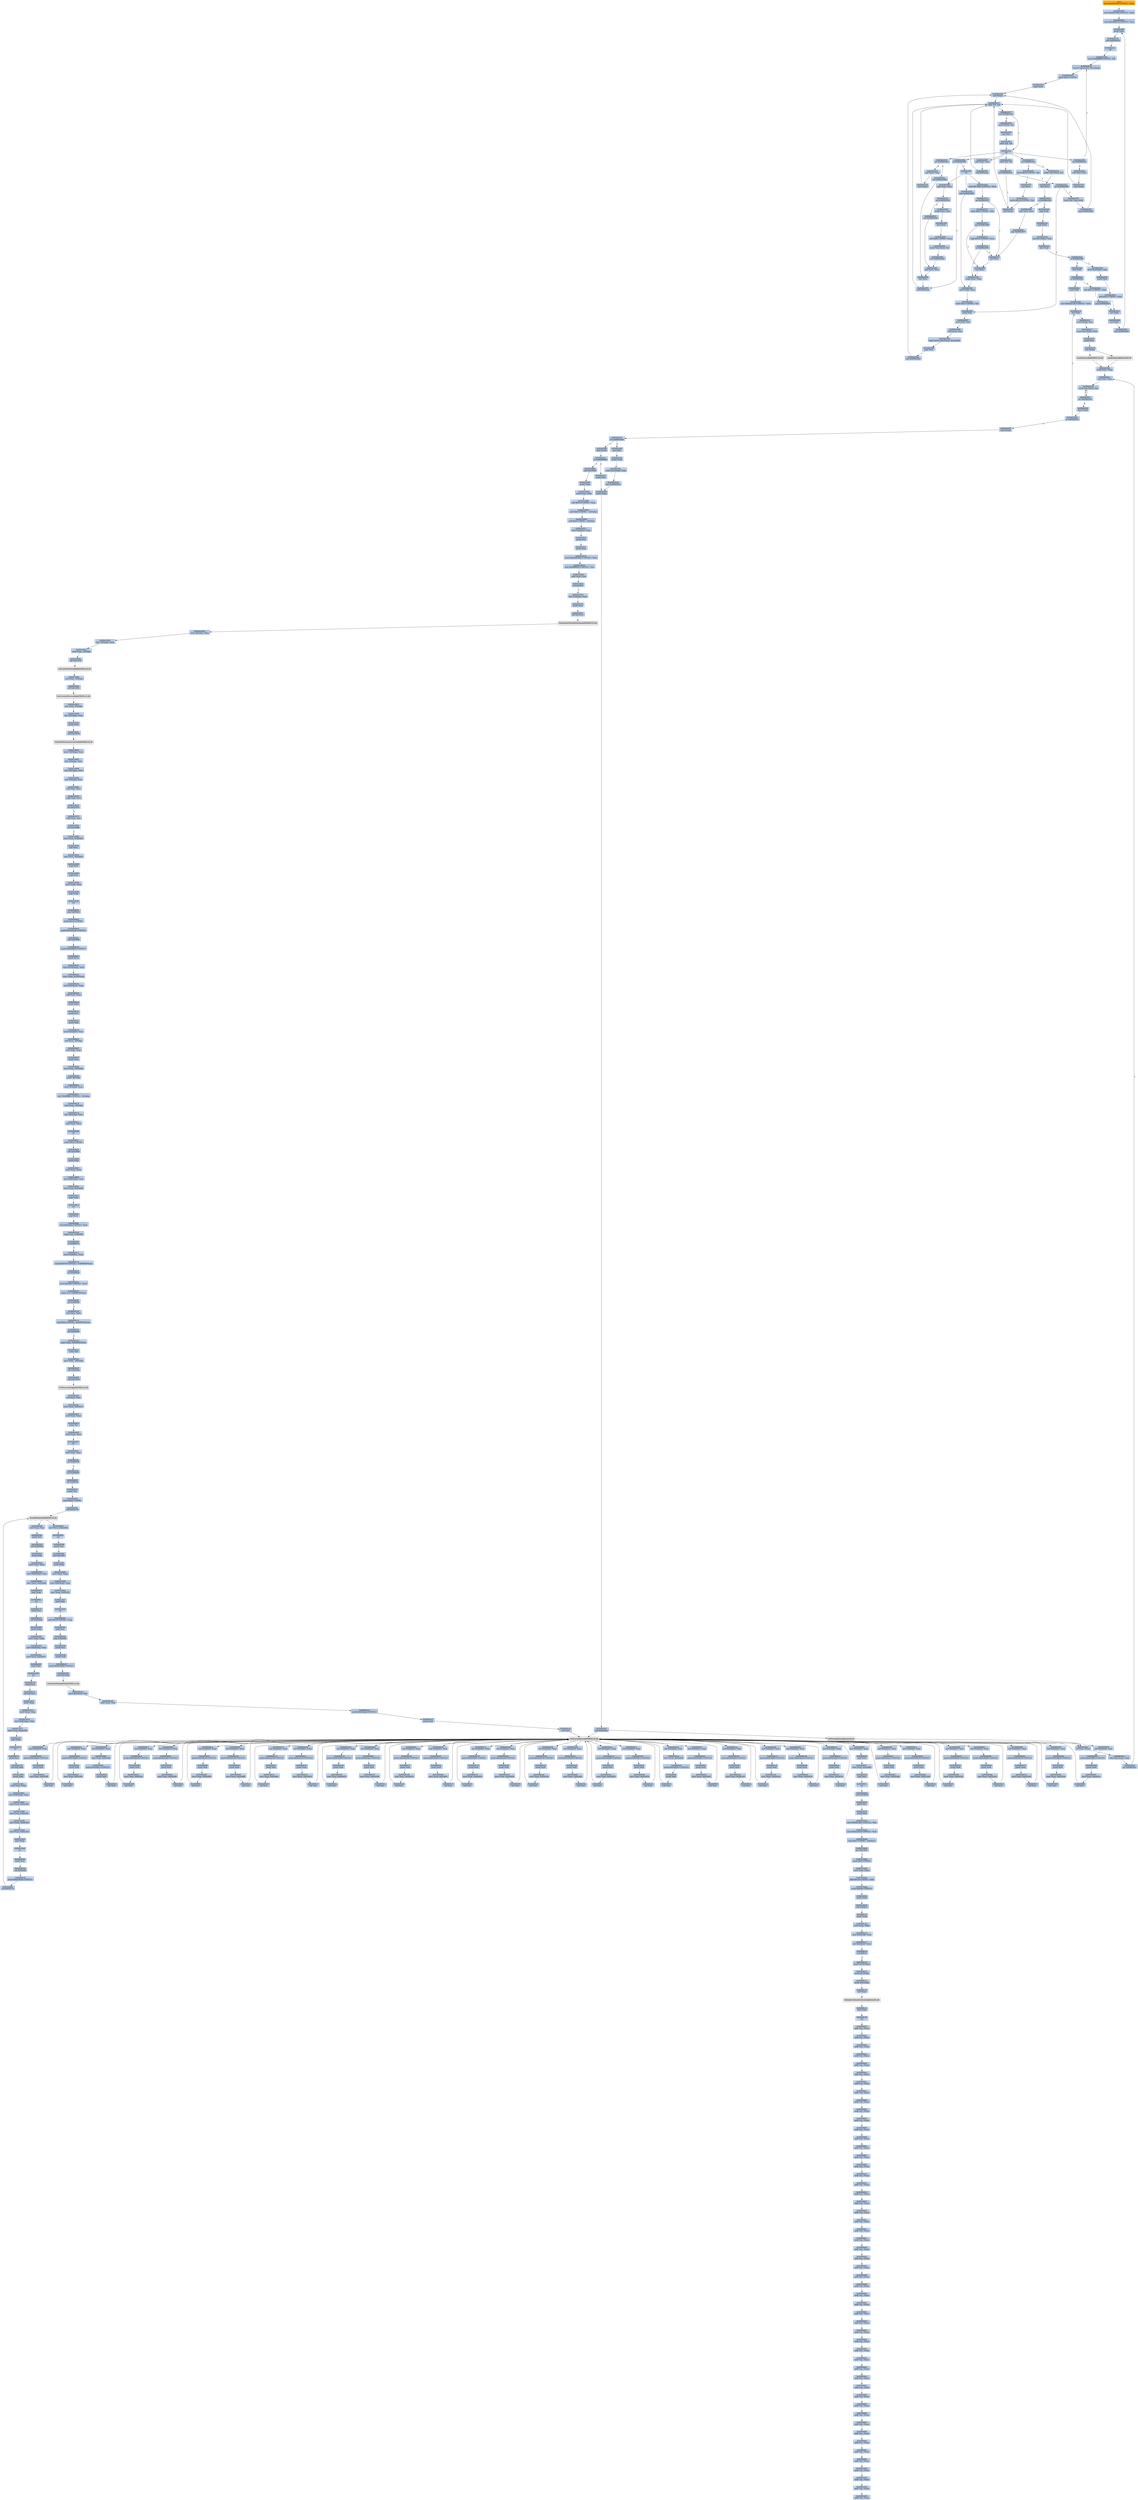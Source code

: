 digraph G {
node[shape=rectangle,style=filled,fillcolor=lightsteelblue,color=lightsteelblue]
bgcolor="transparent"
a0x004b2000movl_0x4001d0UINT32_ebx[label="start\nmovl $0x4001d0<UINT32>, %ebx",fillcolor="orange",color="lightgrey"];
a0x004b2005movl_0x401000UINT32_edi[label="0x004b2005\nmovl $0x401000<UINT32>, %edi"];
a0x004b200amovl_0x49d033UINT32_esi[label="0x004b200a\nmovl $0x49d033<UINT32>, %esi"];
a0x004b200fpushl_ebx[label="0x004b200f\npushl %ebx"];
a0x004b2010call_0x004b201f[label="0x004b2010\ncall 0x004b201f"];
a0x004b201fcld_[label="0x004b201f\ncld "];
a0x004b2020movb_0xffffff80UINT8_dl[label="0x004b2020\nmovb $0xffffff80<UINT8>, %dl"];
a0x004b2022movsb_ds_esi__es_edi_[label="0x004b2022\nmovsb %ds:(%esi), %es:(%edi)"];
a0x004b2023pushl_0x2UINT8[label="0x004b2023\npushl $0x2<UINT8>"];
a0x004b2025popl_ebx[label="0x004b2025\npopl %ebx"];
a0x004b2026call_esp_[label="0x004b2026\ncall (%esp)"];
a0x004b2015addb_dl_dl[label="0x004b2015\naddb %dl, %dl"];
a0x004b2017jne_0x004b201e[label="0x004b2017\njne 0x004b201e"];
a0x004b2019movb_esi__dl[label="0x004b2019\nmovb (%esi), %dl"];
a0x004b201bincl_esi[label="0x004b201b\nincl %esi"];
a0x004b201cadcb_dl_dl[label="0x004b201c\nadcb %dl, %dl"];
a0x004b201eret[label="0x004b201e\nret"];
a0x004b2029jae_0x004b2022[label="0x004b2029\njae 0x004b2022"];
a0x004b202bxorl_ecx_ecx[label="0x004b202b\nxorl %ecx, %ecx"];
a0x004b202dcall_esp_[label="0x004b202d\ncall (%esp)"];
a0x004b2030jae_0x004b204a[label="0x004b2030\njae 0x004b204a"];
a0x004b2032xorl_eax_eax[label="0x004b2032\nxorl %eax, %eax"];
a0x004b2034call_esp_[label="0x004b2034\ncall (%esp)"];
a0x004b2037jae_0x004b205a[label="0x004b2037\njae 0x004b205a"];
a0x004b2039movb_0x2UINT8_bl[label="0x004b2039\nmovb $0x2<UINT8>, %bl"];
a0x004b203bincl_ecx[label="0x004b203b\nincl %ecx"];
a0x004b203cmovb_0x10UINT8_al[label="0x004b203c\nmovb $0x10<UINT8>, %al"];
a0x004b203ecall_esp_[label="0x004b203e\ncall (%esp)"];
a0x004b2041adcb_al_al[label="0x004b2041\nadcb %al, %al"];
a0x004b2043jae_0x004b203e[label="0x004b2043\njae 0x004b203e"];
a0x004b2045jne_0x004b2086[label="0x004b2045\njne 0x004b2086"];
a0x004b2047stosb_al_es_edi_[label="0x004b2047\nstosb %al, %es:(%edi)"];
a0x004b2048jmp_0x004b2026[label="0x004b2048\njmp 0x004b2026"];
a0x004b205alodsb_ds_esi__al[label="0x004b205a\nlodsb %ds:(%esi), %al"];
a0x004b205bshrl_eax[label="0x004b205b\nshrl %eax"];
a0x004b205dje_0x004b20a0[label="0x004b205d\nje 0x004b20a0"];
a0x004b205fadcl_ecx_ecx[label="0x004b205f\nadcl %ecx, %ecx"];
a0x004b2061jmp_0x004b207f[label="0x004b2061\njmp 0x004b207f"];
a0x004b207fincl_ecx[label="0x004b207f\nincl %ecx"];
a0x004b2080incl_ecx[label="0x004b2080\nincl %ecx"];
a0x004b2081xchgl_eax_ebp[label="0x004b2081\nxchgl %eax, %ebp"];
a0x004b2082movl_ebp_eax[label="0x004b2082\nmovl %ebp, %eax"];
a0x004b2084movb_0x1UINT8_bl[label="0x004b2084\nmovb $0x1<UINT8>, %bl"];
a0x004b2086pushl_esi[label="0x004b2086\npushl %esi"];
a0x004b2087movl_edi_esi[label="0x004b2087\nmovl %edi, %esi"];
a0x004b2089subl_eax_esi[label="0x004b2089\nsubl %eax, %esi"];
a0x004b208brepz_movsb_ds_esi__es_edi_[label="0x004b208b\nrepz movsb %ds:(%esi), %es:(%edi)"];
a0x004b208dpopl_esi[label="0x004b208d\npopl %esi"];
a0x004b208ejmp_0x004b2026[label="0x004b208e\njmp 0x004b2026"];
a0x004b204acall_0x004b2092[label="0x004b204a\ncall 0x004b2092"];
a0x004b2092incl_ecx[label="0x004b2092\nincl %ecx"];
a0x004b2093call_0x4esp_[label="0x004b2093\ncall 0x4(%esp)"];
a0x004b2097adcl_ecx_ecx[label="0x004b2097\nadcl %ecx, %ecx"];
a0x004b2099call_0x4esp_[label="0x004b2099\ncall 0x4(%esp)"];
a0x004b209djb_0x004b2093[label="0x004b209d\njb 0x004b2093"];
a0x004b209fret[label="0x004b209f\nret"];
a0x004b204fsubl_ebx_ecx[label="0x004b204f\nsubl %ebx, %ecx"];
a0x004b2051jne_0x004b2063[label="0x004b2051\njne 0x004b2063"];
a0x004b2063xchgl_eax_ecx[label="0x004b2063\nxchgl %eax, %ecx"];
a0x004b2064decl_eax[label="0x004b2064\ndecl %eax"];
a0x004b2065shll_0x8UINT8_eax[label="0x004b2065\nshll $0x8<UINT8>, %eax"];
a0x004b2068lodsb_ds_esi__al[label="0x004b2068\nlodsb %ds:(%esi), %al"];
a0x004b2069call_0x004b2090[label="0x004b2069\ncall 0x004b2090"];
a0x004b2090xorl_ecx_ecx[label="0x004b2090\nxorl %ecx, %ecx"];
a0x004b206ecmpl_0x7d00UINT32_eax[label="0x004b206e\ncmpl $0x7d00<UINT32>, %eax"];
a0x004b2073jae_0x004b207f[label="0x004b2073\njae 0x004b207f"];
a0x004b2075cmpb_0x5UINT8_ah[label="0x004b2075\ncmpb $0x5<UINT8>, %ah"];
a0x004b2078jae_0x004b2080[label="0x004b2078\njae 0x004b2080"];
a0x004b207acmpl_0x7fUINT8_eax[label="0x004b207a\ncmpl $0x7f<UINT8>, %eax"];
a0x004b207dja_0x004b2081[label="0x004b207d\nja 0x004b2081"];
a0x004b2053call_0x004b2090[label="0x004b2053\ncall 0x004b2090"];
a0x004b2058jmp_0x004b2082[label="0x004b2058\njmp 0x004b2082"];
a0x004b20a0popl_edi[label="0x004b20a0\npopl %edi"];
a0x004b20a1popl_ebx[label="0x004b20a1\npopl %ebx"];
a0x004b20a2movzwl_ebx__edi[label="0x004b20a2\nmovzwl (%ebx), %edi"];
a0x004b20a5decl_edi[label="0x004b20a5\ndecl %edi"];
a0x004b20a6je_0x004b20b0[label="0x004b20a6\nje 0x004b20b0"];
a0x004b20a8decl_edi[label="0x004b20a8\ndecl %edi"];
a0x004b20a9je_0x004b20be[label="0x004b20a9\nje 0x004b20be"];
a0x004b20abshll_0xcUINT8_edi[label="0x004b20ab\nshll $0xc<UINT8>, %edi"];
a0x004b20aejmp_0x004b20b7[label="0x004b20ae\njmp 0x004b20b7"];
a0x004b20b7incl_ebx[label="0x004b20b7\nincl %ebx"];
a0x004b20b8incl_ebx[label="0x004b20b8\nincl %ebx"];
a0x004b20b9jmp_0x004b200f[label="0x004b20b9\njmp 0x004b200f"];
a0x004b20b0movl_0x2ebx__edi[label="0x004b20b0\nmovl 0x2(%ebx), %edi"];
a0x004b20b3pushl_edi[label="0x004b20b3\npushl %edi"];
a0x004b20b4addl_0x4UINT8_ebx[label="0x004b20b4\naddl $0x4<UINT8>, %ebx"];
a0x004b20bepopl_edi[label="0x004b20be\npopl %edi"];
a0x004b20bfmovl_0x4b2128UINT32_ebx[label="0x004b20bf\nmovl $0x4b2128<UINT32>, %ebx"];
a0x004b20c4incl_edi[label="0x004b20c4\nincl %edi"];
a0x004b20c5movl_edi__esi[label="0x004b20c5\nmovl (%edi), %esi"];
a0x004b20c7scasl_es_edi__eax[label="0x004b20c7\nscasl %es:(%edi), %eax"];
a0x004b20c8pushl_edi[label="0x004b20c8\npushl %edi"];
a0x004b20c9call_ebx_[label="0x004b20c9\ncall (%ebx)"];
LoadLibraryA_kernel32_dll[label="LoadLibraryA@kernel32.dll",fillcolor="lightgrey",color="lightgrey"];
a0x004b20cbxchgl_eax_ebp[label="0x004b20cb\nxchgl %eax, %ebp"];
a0x004b20ccxorl_eax_eax[label="0x004b20cc\nxorl %eax, %eax"];
a0x004b20cescasb_es_edi__al[label="0x004b20ce\nscasb %es:(%edi), %al"];
a0x004b20cfjne_0x004b20ce[label="0x004b20cf\njne 0x004b20ce"];
a0x004b20d1decb_edi_[label="0x004b20d1\ndecb (%edi)"];
a0x004b20d3je_0x004b20c4[label="0x004b20d3\nje 0x004b20c4"];
a0x004b20d5decb_edi_[label="0x004b20d5\ndecb (%edi)"];
a0x004b20d7jne_0x004b20df[label="0x004b20d7\njne 0x004b20df"];
a0x004b20dfdecb_edi_[label="0x004b20df\ndecb (%edi)"];
a0x004b20e1je_0x00409666[label="0x004b20e1\nje 0x00409666"];
a0x004b20e7pushl_edi[label="0x004b20e7\npushl %edi"];
a0x004b20e8pushl_ebp[label="0x004b20e8\npushl %ebp"];
a0x004b20e9call_0x4ebx_[label="0x004b20e9\ncall 0x4(%ebx)"];
GetProcAddress_kernel32_dll[label="GetProcAddress@kernel32.dll",fillcolor="lightgrey",color="lightgrey"];
a0x004b20ecorl_eax_esi_[label="0x004b20ec\norl %eax, (%esi)"];
a0x004b20eelodsl_ds_esi__eax[label="0x004b20ee\nlodsl %ds:(%esi), %eax"];
a0x004b20efjne_0x004b20cc[label="0x004b20ef\njne 0x004b20cc"];
GetProcAddress_KERNEL32_dll[label="GetProcAddress@KERNEL32.dll",fillcolor="lightgrey",color="lightgrey"];
LoadLibraryA_KERNEL32_dll[label="LoadLibraryA@KERNEL32.dll",fillcolor="lightgrey",color="lightgrey"];
a0x004b20d9incl_edi[label="0x004b20d9\nincl %edi"];
a0x004b20dapushl_edi_[label="0x004b20da\npushl (%edi)"];
a0x004b20dcscasl_es_edi__eax[label="0x004b20dc\nscasl %es:(%edi), %eax"];
a0x004b20ddjmp_0x004b20e8[label="0x004b20dd\njmp 0x004b20e8"];
a0x00409666call_0x414903[label="0x00409666\ncall 0x414903"];
a0x00414903pushl_ebp[label="0x00414903\npushl %ebp"];
a0x00414904movl_esp_ebp[label="0x00414904\nmovl %esp, %ebp"];
a0x00414906subl_0x14UINT8_esp[label="0x00414906\nsubl $0x14<UINT8>, %esp"];
a0x00414909andl_0x0UINT8__12ebp_[label="0x00414909\nandl $0x0<UINT8>, -12(%ebp)"];
a0x0041490dandl_0x0UINT8__8ebp_[label="0x0041490d\nandl $0x0<UINT8>, -8(%ebp)"];
a0x00414911movl_0x42bdc0_eax[label="0x00414911\nmovl 0x42bdc0, %eax"];
a0x00414916pushl_esi[label="0x00414916\npushl %esi"];
a0x00414917pushl_edi[label="0x00414917\npushl %edi"];
a0x00414918movl_0xbb40e64eUINT32_edi[label="0x00414918\nmovl $0xbb40e64e<UINT32>, %edi"];
a0x0041491dmovl_0xffff0000UINT32_esi[label="0x0041491d\nmovl $0xffff0000<UINT32>, %esi"];
a0x00414922cmpl_edi_eax[label="0x00414922\ncmpl %edi, %eax"];
a0x00414924je_0x414933[label="0x00414924\nje 0x414933"];
a0x00414933leal__12ebp__eax[label="0x00414933\nleal -12(%ebp), %eax"];
a0x00414936pushl_eax[label="0x00414936\npushl %eax"];
a0x00414937call_0x41d1cc[label="0x00414937\ncall 0x41d1cc"];
GetSystemTimeAsFileTime_KERNEL32_dll[label="GetSystemTimeAsFileTime@KERNEL32.dll",fillcolor="lightgrey",color="lightgrey"];
a0x0041493dmovl__8ebp__eax[label="0x0041493d\nmovl -8(%ebp), %eax"];
a0x00414940xorl__12ebp__eax[label="0x00414940\nxorl -12(%ebp), %eax"];
a0x00414943movl_eax__4ebp_[label="0x00414943\nmovl %eax, -4(%ebp)"];
a0x00414946call_0x41d1c0[label="0x00414946\ncall 0x41d1c0"];
GetCurrentThreadId_KERNEL32_dll[label="GetCurrentThreadId@KERNEL32.dll",fillcolor="lightgrey",color="lightgrey"];
a0x0041494cxorl_eax__4ebp_[label="0x0041494c\nxorl %eax, -4(%ebp)"];
a0x0041494fcall_0x41d14c[label="0x0041494f\ncall 0x41d14c"];
GetCurrentProcessId_KERNEL32_dll[label="GetCurrentProcessId@KERNEL32.dll",fillcolor="lightgrey",color="lightgrey"];
a0x00414955xorl_eax__4ebp_[label="0x00414955\nxorl %eax, -4(%ebp)"];
a0x00414958leal__20ebp__eax[label="0x00414958\nleal -20(%ebp), %eax"];
a0x0041495bpushl_eax[label="0x0041495b\npushl %eax"];
a0x0041495ccall_0x41d148[label="0x0041495c\ncall 0x41d148"];
QueryPerformanceCounter_KERNEL32_dll[label="QueryPerformanceCounter@KERNEL32.dll",fillcolor="lightgrey",color="lightgrey"];
a0x00414962movl__16ebp__ecx[label="0x00414962\nmovl -16(%ebp), %ecx"];
a0x00414965leal__4ebp__eax[label="0x00414965\nleal -4(%ebp), %eax"];
a0x00414968xorl__20ebp__ecx[label="0x00414968\nxorl -20(%ebp), %ecx"];
a0x0041496bxorl__4ebp__ecx[label="0x0041496b\nxorl -4(%ebp), %ecx"];
a0x0041496exorl_eax_ecx[label="0x0041496e\nxorl %eax, %ecx"];
a0x00414970cmpl_edi_ecx[label="0x00414970\ncmpl %edi, %ecx"];
a0x00414972jne_0x41497b[label="0x00414972\njne 0x41497b"];
a0x0041497btestl_ecx_esi[label="0x0041497b\ntestl %ecx, %esi"];
a0x0041497djne_0x41498b[label="0x0041497d\njne 0x41498b"];
a0x0041498bmovl_ecx_0x42bdc0[label="0x0041498b\nmovl %ecx, 0x42bdc0"];
a0x00414991notl_ecx[label="0x00414991\nnotl %ecx"];
a0x00414993movl_ecx_0x42bdc4[label="0x00414993\nmovl %ecx, 0x42bdc4"];
a0x00414999popl_edi[label="0x00414999\npopl %edi"];
a0x0041499apopl_esi[label="0x0041499a\npopl %esi"];
a0x0041499bmovl_ebp_esp[label="0x0041499b\nmovl %ebp, %esp"];
a0x0041499dpopl_ebp[label="0x0041499d\npopl %ebp"];
a0x0041499eret[label="0x0041499e\nret"];
a0x0040966bjmp_0x4094eb[label="0x0040966b\njmp 0x4094eb"];
a0x004094ebpushl_0x14UINT8[label="0x004094eb\npushl $0x14<UINT8>"];
a0x004094edpushl_0x429528UINT32[label="0x004094ed\npushl $0x429528<UINT32>"];
a0x004094f2call_0x409b40[label="0x004094f2\ncall 0x409b40"];
a0x00409b40pushl_0x4096a0UINT32[label="0x00409b40\npushl $0x4096a0<UINT32>"];
a0x00409b45pushl_fs_0[label="0x00409b45\npushl %fs:0"];
a0x00409b4cmovl_0x10esp__eax[label="0x00409b4c\nmovl 0x10(%esp), %eax"];
a0x00409b50movl_ebp_0x10esp_[label="0x00409b50\nmovl %ebp, 0x10(%esp)"];
a0x00409b54leal_0x10esp__ebp[label="0x00409b54\nleal 0x10(%esp), %ebp"];
a0x00409b58subl_eax_esp[label="0x00409b58\nsubl %eax, %esp"];
a0x00409b5apushl_ebx[label="0x00409b5a\npushl %ebx"];
a0x00409b5bpushl_esi[label="0x00409b5b\npushl %esi"];
a0x00409b5cpushl_edi[label="0x00409b5c\npushl %edi"];
a0x00409b5dmovl_0x42bdc0_eax[label="0x00409b5d\nmovl 0x42bdc0, %eax"];
a0x00409b62xorl_eax__4ebp_[label="0x00409b62\nxorl %eax, -4(%ebp)"];
a0x00409b65xorl_ebp_eax[label="0x00409b65\nxorl %ebp, %eax"];
a0x00409b67pushl_eax[label="0x00409b67\npushl %eax"];
a0x00409b68movl_esp__24ebp_[label="0x00409b68\nmovl %esp, -24(%ebp)"];
a0x00409b6bpushl__8ebp_[label="0x00409b6b\npushl -8(%ebp)"];
a0x00409b6emovl__4ebp__eax[label="0x00409b6e\nmovl -4(%ebp), %eax"];
a0x00409b71movl_0xfffffffeUINT32__4ebp_[label="0x00409b71\nmovl $0xfffffffe<UINT32>, -4(%ebp)"];
a0x00409b78movl_eax__8ebp_[label="0x00409b78\nmovl %eax, -8(%ebp)"];
a0x00409b7bleal__16ebp__eax[label="0x00409b7b\nleal -16(%ebp), %eax"];
a0x00409b7emovl_eax_fs_0[label="0x00409b7e\nmovl %eax, %fs:0"];
a0x00409b84ret[label="0x00409b84\nret"];
a0x004094f7pushl_0x1UINT8[label="0x004094f7\npushl $0x1<UINT8>"];
a0x004094f9call_0x4148b6[label="0x004094f9\ncall 0x4148b6"];
a0x004148b6pushl_ebp[label="0x004148b6\npushl %ebp"];
a0x004148b7movl_esp_ebp[label="0x004148b7\nmovl %esp, %ebp"];
a0x004148b9movl_0x8ebp__eax[label="0x004148b9\nmovl 0x8(%ebp), %eax"];
a0x004148bcmovl_eax_0x42da80[label="0x004148bc\nmovl %eax, 0x42da80"];
a0x004148c1popl_ebp[label="0x004148c1\npopl %ebp"];
a0x004148c2ret[label="0x004148c2\nret"];
a0x004094fepopl_ecx[label="0x004094fe\npopl %ecx"];
a0x004094ffmovl_0x5a4dUINT32_eax[label="0x004094ff\nmovl $0x5a4d<UINT32>, %eax"];
a0x00409504cmpw_ax_0x400000[label="0x00409504\ncmpw %ax, 0x400000"];
a0x0040950bje_0x409511[label="0x0040950b\nje 0x409511"];
a0x00409511movl_0x40003c_eax[label="0x00409511\nmovl 0x40003c, %eax"];
a0x00409516cmpl_0x4550UINT32_0x400000eax_[label="0x00409516\ncmpl $0x4550<UINT32>, 0x400000(%eax)"];
a0x00409520jne_0x40950d[label="0x00409520\njne 0x40950d"];
a0x00409522movl_0x10bUINT32_ecx[label="0x00409522\nmovl $0x10b<UINT32>, %ecx"];
a0x00409527cmpw_cx_0x400018eax_[label="0x00409527\ncmpw %cx, 0x400018(%eax)"];
a0x0040952ejne_0x40950d[label="0x0040952e\njne 0x40950d"];
a0x00409530xorl_ebx_ebx[label="0x00409530\nxorl %ebx, %ebx"];
a0x00409532cmpl_0xeUINT8_0x400074eax_[label="0x00409532\ncmpl $0xe<UINT8>, 0x400074(%eax)"];
a0x00409539jbe_0x409544[label="0x00409539\njbe 0x409544"];
a0x0040953bcmpl_ebx_0x4000e8eax_[label="0x0040953b\ncmpl %ebx, 0x4000e8(%eax)"];
a0x00409541setne_bl[label="0x00409541\nsetne %bl"];
a0x00409544movl_ebx__28ebp_[label="0x00409544\nmovl %ebx, -28(%ebp)"];
a0x00409547call_0x40a9d4[label="0x00409547\ncall 0x40a9d4"];
a0x0040a9d4call_0x41d104[label="0x0040a9d4\ncall 0x41d104"];
GetProcessHeap_KERNEL32_dll[label="GetProcessHeap@KERNEL32.dll",fillcolor="lightgrey",color="lightgrey"];
a0x0040a9daxorl_ecx_ecx[label="0x0040a9da\nxorl %ecx, %ecx"];
a0x0040a9dcmovl_eax_0x42da7c[label="0x0040a9dc\nmovl %eax, 0x42da7c"];
a0x0040a9e1testl_eax_eax[label="0x0040a9e1\ntestl %eax, %eax"];
a0x0040a9e3setne_cl[label="0x0040a9e3\nsetne %cl"];
a0x0040a9e6movl_ecx_eax[label="0x0040a9e6\nmovl %ecx, %eax"];
a0x0040a9e8ret[label="0x0040a9e8\nret"];
a0x0040954ctestl_eax_eax[label="0x0040954c\ntestl %eax, %eax"];
a0x0040954ejne_0x409558[label="0x0040954e\njne 0x409558"];
a0x00409558call_0x40dd95[label="0x00409558\ncall 0x40dd95"];
a0x0040dd95call_0x40835f[label="0x0040dd95\ncall 0x40835f"];
a0x0040835fpushl_esi[label="0x0040835f\npushl %esi"];
a0x00408360pushl_0x0UINT8[label="0x00408360\npushl $0x0<UINT8>"];
a0x00408362call_0x41d170[label="0x00408362\ncall 0x41d170"];
EncodePointer_KERNEL32_dll[label="EncodePointer@KERNEL32.dll",fillcolor="lightgrey",color="lightgrey"];
a0x00408368movl_eax_esi[label="0x00408368\nmovl %eax, %esi"];
a0x0040836apushl_esi[label="0x0040836a\npushl %esi"];
a0x0040836bcall_0x4099d5[label="0x0040836b\ncall 0x4099d5"];
a0x004099d5pushl_ebp[label="0x004099d5\npushl %ebp"];
a0x004099d6movl_esp_ebp[label="0x004099d6\nmovl %esp, %ebp"];
a0x004099d8movl_0x8ebp__eax[label="0x004099d8\nmovl 0x8(%ebp), %eax"];
a0x004099dbmovl_eax_0x42da68[label="0x004099db\nmovl %eax, 0x42da68"];
a0x004099e0popl_ebp[label="0x004099e0\npopl %ebp"];
a0x004099e1ret[label="0x004099e1\nret"];
a0x00408370pushl_esi[label="0x00408370\npushl %esi"];
a0x00408371call_0x40a084[label="0x00408371\ncall 0x40a084"];
a0x0040a084pushl_ebp[label="0x0040a084\npushl %ebp"];
a0x0040a085movl_esp_ebp[label="0x0040a085\nmovl %esp, %ebp"];
a0x0040a087movl_0x8ebp__eax[label="0x0040a087\nmovl 0x8(%ebp), %eax"];
a0x0040a08amovl_eax_0x42da70[label="0x0040a08a\nmovl %eax, 0x42da70"];
a0x0040a08fpopl_ebp[label="0x0040a08f\npopl %ebp"];
a0x0040a090ret[label="0x0040a090\nret"];
a0x00408376pushl_esi[label="0x00408376\npushl %esi"];
a0x00408377call_0x412471[label="0x00408377\ncall 0x412471"];
a0x00412471pushl_ebp[label="0x00412471\npushl %ebp"];
a0x00412472movl_esp_ebp[label="0x00412472\nmovl %esp, %ebp"];
a0x00412474movl_0x8ebp__eax[label="0x00412474\nmovl 0x8(%ebp), %eax"];
a0x00412477movl_eax_0x42e344[label="0x00412477\nmovl %eax, 0x42e344"];
a0x0041247cpopl_ebp[label="0x0041247c\npopl %ebp"];
a0x0041247dret[label="0x0041247d\nret"];
a0x0040837cpushl_esi[label="0x0040837c\npushl %esi"];
a0x0040837dcall_0x41248b[label="0x0040837d\ncall 0x41248b"];
a0x0041248bpushl_ebp[label="0x0041248b\npushl %ebp"];
a0x0041248cmovl_esp_ebp[label="0x0041248c\nmovl %esp, %ebp"];
a0x0041248emovl_0x8ebp__eax[label="0x0041248e\nmovl 0x8(%ebp), %eax"];
a0x00412491movl_eax_0x42e348[label="0x00412491\nmovl %eax, 0x42e348"];
a0x00412496movl_eax_0x42e34c[label="0x00412496\nmovl %eax, 0x42e34c"];
a0x0041249bmovl_eax_0x42e350[label="0x0041249b\nmovl %eax, 0x42e350"];
a0x004124a0movl_eax_0x42e354[label="0x004124a0\nmovl %eax, 0x42e354"];
a0x004124a5popl_ebp[label="0x004124a5\npopl %ebp"];
a0x004124a6ret[label="0x004124a6\nret"];
a0x00408382pushl_esi[label="0x00408382\npushl %esi"];
a0x00408383call_0x40defb[label="0x00408383\ncall 0x40defb"];
a0x0040defbpushl_0x40deb4UINT32[label="0x0040defb\npushl $0x40deb4<UINT32>"];
a0x0040df00call_0x41d170[label="0x0040df00\ncall 0x41d170"];
a0x0040df06movl_eax_0x42e0b4[label="0x0040df06\nmovl %eax, 0x42e0b4"];
a0x0040df0bret[label="0x0040df0b\nret"];
a0x00408388pushl_esi[label="0x00408388\npushl %esi"];
a0x00408389call_0x41269c[label="0x00408389\ncall 0x41269c"];
a0x0041269cpushl_ebp[label="0x0041269c\npushl %ebp"];
a0x0041269dmovl_esp_ebp[label="0x0041269d\nmovl %esp, %ebp"];
a0x0041269fmovl_0x8ebp__eax[label="0x0041269f\nmovl 0x8(%ebp), %eax"];
a0x004126a2movl_eax_0x42e35c[label="0x004126a2\nmovl %eax, 0x42e35c"];
a0x004126a7popl_ebp[label="0x004126a7\npopl %ebp"];
a0x004126a8ret[label="0x004126a8\nret"];
a0x0040838eaddl_0x18UINT8_esp[label="0x0040838e\naddl $0x18<UINT8>, %esp"];
a0x00408391popl_esi[label="0x00408391\npopl %esi"];
a0x00408392jmp_0x409c8d[label="0x00408392\njmp 0x409c8d"];
a0x00409c8dpushl_esi[label="0x00409c8d\npushl %esi"];
a0x00409c8epushl_edi[label="0x00409c8e\npushl %edi"];
a0x00409c8fpushl_0x424a88UINT32[label="0x00409c8f\npushl $0x424a88<UINT32>"];
a0x00409c94call_0x41d1b8[label="0x00409c94\ncall 0x41d1b8"];
GetModuleHandleW_KERNEL32_dll[label="GetModuleHandleW@KERNEL32.dll",fillcolor="lightgrey",color="lightgrey"];
a0x00409c9amovl_0x41d124_esi[label="0x00409c9a\nmovl 0x41d124, %esi"];
a0x00409ca0movl_eax_edi[label="0x00409ca0\nmovl %eax, %edi"];
a0x00409ca2pushl_0x424aa4UINT32[label="0x00409ca2\npushl $0x424aa4<UINT32>"];
a0x00409ca7pushl_edi[label="0x00409ca7\npushl %edi"];
a0x00409ca8call_esi[label="0x00409ca8\ncall %esi"];
a0x00409caaxorl_0x42bdc0_eax[label="0x00409caa\nxorl 0x42bdc0, %eax"];
a0x00409cb0pushl_0x424ab0UINT32[label="0x00409cb0\npushl $0x424ab0<UINT32>"];
a0x00409cb5pushl_edi[label="0x00409cb5\npushl %edi"];
a0x00409cb6movl_eax_0x42e5c0[label="0x00409cb6\nmovl %eax, 0x42e5c0"];
a0x00409cbbcall_esi[label="0x00409cbb\ncall %esi"];
a0x00409cbdxorl_0x42bdc0_eax[label="0x00409cbd\nxorl 0x42bdc0, %eax"];
a0x00409cc3pushl_0x424ab8UINT32[label="0x00409cc3\npushl $0x424ab8<UINT32>"];
a0x00409cc8pushl_edi[label="0x00409cc8\npushl %edi"];
a0x00409cc9movl_eax_0x42e5c4[label="0x00409cc9\nmovl %eax, 0x42e5c4"];
a0x00409ccecall_esi[label="0x00409cce\ncall %esi"];
a0x00409cd0xorl_0x42bdc0_eax[label="0x00409cd0\nxorl 0x42bdc0, %eax"];
a0x00409cd6pushl_0x424ac4UINT32[label="0x00409cd6\npushl $0x424ac4<UINT32>"];
a0x00409cdbpushl_edi[label="0x00409cdb\npushl %edi"];
a0x00409cdcmovl_eax_0x42e5c8[label="0x00409cdc\nmovl %eax, 0x42e5c8"];
a0x00409ce1call_esi[label="0x00409ce1\ncall %esi"];
a0x00409ce3xorl_0x42bdc0_eax[label="0x00409ce3\nxorl 0x42bdc0, %eax"];
a0x00409ce9pushl_0x424ad0UINT32[label="0x00409ce9\npushl $0x424ad0<UINT32>"];
a0x00409ceepushl_edi[label="0x00409cee\npushl %edi"];
a0x00409cefmovl_eax_0x42e5cc[label="0x00409cef\nmovl %eax, 0x42e5cc"];
a0x00409cf4call_esi[label="0x00409cf4\ncall %esi"];
a0x00409cf6xorl_0x42bdc0_eax[label="0x00409cf6\nxorl 0x42bdc0, %eax"];
a0x00409cfcpushl_0x424aecUINT32[label="0x00409cfc\npushl $0x424aec<UINT32>"];
a0x00409d01pushl_edi[label="0x00409d01\npushl %edi"];
a0x00409d02movl_eax_0x42e5d0[label="0x00409d02\nmovl %eax, 0x42e5d0"];
a0x00409d07call_esi[label="0x00409d07\ncall %esi"];
a0x00409d09xorl_0x42bdc0_eax[label="0x00409d09\nxorl 0x42bdc0, %eax"];
a0x00409d0fpushl_0x424afcUINT32[label="0x00409d0f\npushl $0x424afc<UINT32>"];
a0x00409d14pushl_edi[label="0x00409d14\npushl %edi"];
a0x00409d15movl_eax_0x42e5d4[label="0x00409d15\nmovl %eax, 0x42e5d4"];
a0x00409d1acall_esi[label="0x00409d1a\ncall %esi"];
a0x00409d1cxorl_0x42bdc0_eax[label="0x00409d1c\nxorl 0x42bdc0, %eax"];
a0x00409d22pushl_0x424b10UINT32[label="0x00409d22\npushl $0x424b10<UINT32>"];
a0x00409d27pushl_edi[label="0x00409d27\npushl %edi"];
a0x00409d28movl_eax_0x42e5d8[label="0x00409d28\nmovl %eax, 0x42e5d8"];
a0x00409d2dcall_esi[label="0x00409d2d\ncall %esi"];
a0x00409d2fxorl_0x42bdc0_eax[label="0x00409d2f\nxorl 0x42bdc0, %eax"];
a0x00409d35pushl_0x424b28UINT32[label="0x00409d35\npushl $0x424b28<UINT32>"];
a0x00409d3apushl_edi[label="0x00409d3a\npushl %edi"];
a0x00409d3bmovl_eax_0x42e5dc[label="0x00409d3b\nmovl %eax, 0x42e5dc"];
a0x00409d40call_esi[label="0x00409d40\ncall %esi"];
a0x00409d42xorl_0x42bdc0_eax[label="0x00409d42\nxorl 0x42bdc0, %eax"];
a0x00409d48pushl_0x424b40UINT32[label="0x00409d48\npushl $0x424b40<UINT32>"];
a0x00409d4dpushl_edi[label="0x00409d4d\npushl %edi"];
a0x00409d4emovl_eax_0x42e5e0[label="0x00409d4e\nmovl %eax, 0x42e5e0"];
a0x00409d53call_esi[label="0x00409d53\ncall %esi"];
a0x00409d55xorl_0x42bdc0_eax[label="0x00409d55\nxorl 0x42bdc0, %eax"];
a0x00409d5bpushl_0x424b54UINT32[label="0x00409d5b\npushl $0x424b54<UINT32>"];
a0x00409d60pushl_edi[label="0x00409d60\npushl %edi"];
a0x00409d61movl_eax_0x42e5e4[label="0x00409d61\nmovl %eax, 0x42e5e4"];
a0x00409d66call_esi[label="0x00409d66\ncall %esi"];
a0x00409d68xorl_0x42bdc0_eax[label="0x00409d68\nxorl 0x42bdc0, %eax"];
a0x00409d6epushl_0x424b74UINT32[label="0x00409d6e\npushl $0x424b74<UINT32>"];
a0x00409d73pushl_edi[label="0x00409d73\npushl %edi"];
a0x00409d74movl_eax_0x42e5e8[label="0x00409d74\nmovl %eax, 0x42e5e8"];
a0x00409d79call_esi[label="0x00409d79\ncall %esi"];
a0x00409d7bxorl_0x42bdc0_eax[label="0x00409d7b\nxorl 0x42bdc0, %eax"];
a0x00409d81pushl_0x424b8cUINT32[label="0x00409d81\npushl $0x424b8c<UINT32>"];
a0x00409d86pushl_edi[label="0x00409d86\npushl %edi"];
a0x00409d87movl_eax_0x42e5ec[label="0x00409d87\nmovl %eax, 0x42e5ec"];
a0x00409d8ccall_esi[label="0x00409d8c\ncall %esi"];
a0x00409d8exorl_0x42bdc0_eax[label="0x00409d8e\nxorl 0x42bdc0, %eax"];
a0x00409d94pushl_0x424ba4UINT32[label="0x00409d94\npushl $0x424ba4<UINT32>"];
a0x00409d99pushl_edi[label="0x00409d99\npushl %edi"];
a0x00409d9amovl_eax_0x42e5f0[label="0x00409d9a\nmovl %eax, 0x42e5f0"];
a0x00409d9fcall_esi[label="0x00409d9f\ncall %esi"];
a0x00409da1xorl_0x42bdc0_eax[label="0x00409da1\nxorl 0x42bdc0, %eax"];
a0x00409da7pushl_0x424bb8UINT32[label="0x00409da7\npushl $0x424bb8<UINT32>"];
a0x00409dacpushl_edi[label="0x00409dac\npushl %edi"];
a0x00409dadmovl_eax_0x42e5f4[label="0x00409dad\nmovl %eax, 0x42e5f4"];
a0x00409db2call_esi[label="0x00409db2\ncall %esi"];
a0x00409db4xorl_0x42bdc0_eax[label="0x00409db4\nxorl 0x42bdc0, %eax"];
a0x00409dbamovl_eax_0x42e5f8[label="0x00409dba\nmovl %eax, 0x42e5f8"];
a0x00409dbfpushl_0x424bccUINT32[label="0x00409dbf\npushl $0x424bcc<UINT32>"];
a0x00409dc4pushl_edi[label="0x00409dc4\npushl %edi"];
a0x00409dc5call_esi[label="0x00409dc5\ncall %esi"];
a0x00409dc7xorl_0x42bdc0_eax[label="0x00409dc7\nxorl 0x42bdc0, %eax"];
a0x00409dcdpushl_0x424be8UINT32[label="0x00409dcd\npushl $0x424be8<UINT32>"];
a0x00409dd2pushl_edi[label="0x00409dd2\npushl %edi"];
a0x00409dd3movl_eax_0x42e5fc[label="0x00409dd3\nmovl %eax, 0x42e5fc"];
a0x00409dd8call_esi[label="0x00409dd8\ncall %esi"];
a0x00409ddaxorl_0x42bdc0_eax[label="0x00409dda\nxorl 0x42bdc0, %eax"];
a0x00409de0pushl_0x424c08UINT32[label="0x00409de0\npushl $0x424c08<UINT32>"];
a0x00409de5pushl_edi[label="0x00409de5\npushl %edi"];
a0x00409de6movl_eax_0x42e600[label="0x00409de6\nmovl %eax, 0x42e600"];
a0x00409debcall_esi[label="0x00409deb\ncall %esi"];
a0x00409dedxorl_0x42bdc0_eax[label="0x00409ded\nxorl 0x42bdc0, %eax"];
a0x00409df3pushl_0x424c24UINT32[label="0x00409df3\npushl $0x424c24<UINT32>"];
a0x00409df8pushl_edi[label="0x00409df8\npushl %edi"];
a0x00409df9movl_eax_0x42e604[label="0x00409df9\nmovl %eax, 0x42e604"];
a0x00409dfecall_esi[label="0x00409dfe\ncall %esi"];
a0x00409e00xorl_0x42bdc0_eax[label="0x00409e00\nxorl 0x42bdc0, %eax"];
a0x00409e06pushl_0x424c44UINT32[label="0x00409e06\npushl $0x424c44<UINT32>"];
a0x00409e0bpushl_edi[label="0x00409e0b\npushl %edi"];
a0x00409e0cmovl_eax_0x42e608[label="0x00409e0c\nmovl %eax, 0x42e608"];
a0x00409e11call_esi[label="0x00409e11\ncall %esi"];
a0x00409e13xorl_0x42bdc0_eax[label="0x00409e13\nxorl 0x42bdc0, %eax"];
a0x00409e19pushl_0x424c58UINT32[label="0x00409e19\npushl $0x424c58<UINT32>"];
a0x00409e1epushl_edi[label="0x00409e1e\npushl %edi"];
a0x00409e1fmovl_eax_0x42e60c[label="0x00409e1f\nmovl %eax, 0x42e60c"];
a0x00409e24call_esi[label="0x00409e24\ncall %esi"];
a0x00409e26xorl_0x42bdc0_eax[label="0x00409e26\nxorl 0x42bdc0, %eax"];
a0x00409e2cpushl_0x424c74UINT32[label="0x00409e2c\npushl $0x424c74<UINT32>"];
a0x00409e31pushl_edi[label="0x00409e31\npushl %edi"];
a0x00409e32movl_eax_0x42e610[label="0x00409e32\nmovl %eax, 0x42e610"];
a0x00409e37call_esi[label="0x00409e37\ncall %esi"];
a0x00409e39xorl_0x42bdc0_eax[label="0x00409e39\nxorl 0x42bdc0, %eax"];
a0x00409e3fpushl_0x424c88UINT32[label="0x00409e3f\npushl $0x424c88<UINT32>"];
a0x00409e44pushl_edi[label="0x00409e44\npushl %edi"];
a0x00409e45movl_eax_0x42e618[label="0x00409e45\nmovl %eax, 0x42e618"];
a0x00409e4acall_esi[label="0x00409e4a\ncall %esi"];
a0x00409e4cxorl_0x42bdc0_eax[label="0x00409e4c\nxorl 0x42bdc0, %eax"];
a0x00409e52pushl_0x424c98UINT32[label="0x00409e52\npushl $0x424c98<UINT32>"];
a0x00409e57pushl_edi[label="0x00409e57\npushl %edi"];
a0x00409e58movl_eax_0x42e614[label="0x00409e58\nmovl %eax, 0x42e614"];
a0x00409e5dcall_esi[label="0x00409e5d\ncall %esi"];
a0x00409e5fxorl_0x42bdc0_eax[label="0x00409e5f\nxorl 0x42bdc0, %eax"];
a0x00409e65pushl_0x424ca8UINT32[label="0x00409e65\npushl $0x424ca8<UINT32>"];
a0x00409e6apushl_edi[label="0x00409e6a\npushl %edi"];
a0x00409e6bmovl_eax_0x42e61c[label="0x00409e6b\nmovl %eax, 0x42e61c"];
a0x00409e70call_esi[label="0x00409e70\ncall %esi"];
a0x00409e72xorl_0x42bdc0_eax[label="0x00409e72\nxorl 0x42bdc0, %eax"];
a0x00409e78pushl_0x424cb8UINT32[label="0x00409e78\npushl $0x424cb8<UINT32>"];
a0x00409e7dpushl_edi[label="0x00409e7d\npushl %edi"];
a0x00409e7emovl_eax_0x42e620[label="0x00409e7e\nmovl %eax, 0x42e620"];
a0x00409e83call_esi[label="0x00409e83\ncall %esi"];
a0x00409e85xorl_0x42bdc0_eax[label="0x00409e85\nxorl 0x42bdc0, %eax"];
a0x00409e8bpushl_0x424cc8UINT32[label="0x00409e8b\npushl $0x424cc8<UINT32>"];
a0x00409e90pushl_edi[label="0x00409e90\npushl %edi"];
a0x00409e91movl_eax_0x42e624[label="0x00409e91\nmovl %eax, 0x42e624"];
a0x00409e96call_esi[label="0x00409e96\ncall %esi"];
a0x00409e98xorl_0x42bdc0_eax[label="0x00409e98\nxorl 0x42bdc0, %eax"];
a0x00409e9epushl_0x424ce4UINT32[label="0x00409e9e\npushl $0x424ce4<UINT32>"];
a0x00409ea3pushl_edi[label="0x00409ea3\npushl %edi"];
a0x00409ea4movl_eax_0x42e628[label="0x00409ea4\nmovl %eax, 0x42e628"];
a0x00409ea9call_esi[label="0x00409ea9\ncall %esi"];
a0x00409eabxorl_0x42bdc0_eax[label="0x00409eab\nxorl 0x42bdc0, %eax"];
a0x00409eb1pushl_0x424cf8UINT32[label="0x00409eb1\npushl $0x424cf8<UINT32>"];
a0x00409eb6pushl_edi[label="0x00409eb6\npushl %edi"];
a0x00409eb7movl_eax_0x42e62c[label="0x00409eb7\nmovl %eax, 0x42e62c"];
a0x00409ebccall_esi[label="0x00409ebc\ncall %esi"];
a0x00409ebexorl_0x42bdc0_eax[label="0x00409ebe\nxorl 0x42bdc0, %eax"];
a0x00409ec4pushl_0x424d08UINT32[label="0x00409ec4\npushl $0x424d08<UINT32>"];
a0x00409ec9pushl_edi[label="0x00409ec9\npushl %edi"];
a0x00409ecamovl_eax_0x42e630[label="0x00409eca\nmovl %eax, 0x42e630"];
a0x00409ecfcall_esi[label="0x00409ecf\ncall %esi"];
a0x00409ed1xorl_0x42bdc0_eax[label="0x00409ed1\nxorl 0x42bdc0, %eax"];
a0x00409ed7pushl_0x424d1cUINT32[label="0x00409ed7\npushl $0x424d1c<UINT32>"];
a0x00409edcpushl_edi[label="0x00409edc\npushl %edi"];
a0x00409eddmovl_eax_0x42e634[label="0x00409edd\nmovl %eax, 0x42e634"];
a0x00409ee2call_esi[label="0x00409ee2\ncall %esi"];
a0x00409ee4xorl_0x42bdc0_eax[label="0x00409ee4\nxorl 0x42bdc0, %eax"];
a0x00409eeamovl_eax_0x42e638[label="0x00409eea\nmovl %eax, 0x42e638"];
a0x00409eefpushl_0x424d2cUINT32[label="0x00409eef\npushl $0x424d2c<UINT32>"];
a0x00409ef4pushl_edi[label="0x00409ef4\npushl %edi"];
a0x00409ef5call_esi[label="0x00409ef5\ncall %esi"];
a0x00409ef7xorl_0x42bdc0_eax[label="0x00409ef7\nxorl 0x42bdc0, %eax"];
a0x00409efdpushl_0x424d4cUINT32[label="0x00409efd\npushl $0x424d4c<UINT32>"];
a0x00409f02pushl_edi[label="0x00409f02\npushl %edi"];
a0x00409f03movl_eax_0x42e63c[label="0x00409f03\nmovl %eax, 0x42e63c"];
a0x00409f08call_esi[label="0x00409f08\ncall %esi"];
a0x00409f0axorl_0x42bdc0_eax[label="0x00409f0a\nxorl 0x42bdc0, %eax"];
a0x00409f10popl_edi[label="0x00409f10\npopl %edi"];
a0x00409f11movl_eax_0x42e640[label="0x00409f11\nmovl %eax, 0x42e640"];
a0x00409f16popl_esi[label="0x00409f16\npopl %esi"];
a0x00409f17ret[label="0x00409f17\nret"];
a0x0040dd9acall_0x410b34[label="0x0040dd9a\ncall 0x410b34"];
a0x00410b34pushl_esi[label="0x00410b34\npushl %esi"];
a0x00410b35pushl_edi[label="0x00410b35\npushl %edi"];
a0x00410b36movl_0x42c360UINT32_esi[label="0x00410b36\nmovl $0x42c360<UINT32>, %esi"];
a0x00410b3bmovl_0x42e0c8UINT32_edi[label="0x00410b3b\nmovl $0x42e0c8<UINT32>, %edi"];
a0x00410b40cmpl_0x1UINT8_0x4esi_[label="0x00410b40\ncmpl $0x1<UINT8>, 0x4(%esi)"];
a0x00410b44jne_0x410b5c[label="0x00410b44\njne 0x410b5c"];
a0x00410b46pushl_0x0UINT8[label="0x00410b46\npushl $0x0<UINT8>"];
a0x00410b48movl_edi_esi_[label="0x00410b48\nmovl %edi, (%esi)"];
a0x00410b4aaddl_0x18UINT8_edi[label="0x00410b4a\naddl $0x18<UINT8>, %edi"];
a0x00410b4dpushl_0xfa0UINT32[label="0x00410b4d\npushl $0xfa0<UINT32>"];
a0x00410b52pushl_esi_[label="0x00410b52\npushl (%esi)"];
a0x00410b54call_0x409c1f[label="0x00410b54\ncall 0x409c1f"];
a0x00409c1fpushl_ebp[label="0x00409c1f\npushl %ebp"];
a0x00409c20movl_esp_ebp[label="0x00409c20\nmovl %esp, %ebp"];
a0x00409c22movl_0x42e5d0_eax[label="0x00409c22\nmovl 0x42e5d0, %eax"];
a0x00409c27xorl_0x42bdc0_eax[label="0x00409c27\nxorl 0x42bdc0, %eax"];
a0x00409c2dje_0x409c3c[label="0x00409c2d\nje 0x409c3c"];
a0x00409c2fpushl_0x10ebp_[label="0x00409c2f\npushl 0x10(%ebp)"];
a0x00409c32pushl_0xcebp_[label="0x00409c32\npushl 0xc(%ebp)"];
a0x00409c35pushl_0x8ebp_[label="0x00409c35\npushl 0x8(%ebp)"];
a0x00409c38call_eax[label="0x00409c38\ncall %eax"];
InitializeCriticalSectionEx_kernel32_dll[label="InitializeCriticalSectionEx@kernel32.dll",fillcolor="lightgrey",color="lightgrey"];
a0x00409c3apopl_ebp[label="0x00409c3a\npopl %ebp"];
a0x00409c3bret[label="0x00409c3b\nret"];
a0x00000fa0addb_al_eax_[label="0x00000fa0\naddb %al, (%eax)"];
a0x00000fa2addb_al_eax_[label="0x00000fa2\naddb %al, (%eax)"];
a0x00000fa4addb_al_eax_[label="0x00000fa4\naddb %al, (%eax)"];
a0x00000fa6addb_al_eax_[label="0x00000fa6\naddb %al, (%eax)"];
a0x00000fa8addb_al_eax_[label="0x00000fa8\naddb %al, (%eax)"];
a0x00000faaaddb_al_eax_[label="0x00000faa\naddb %al, (%eax)"];
a0x00000facaddb_al_eax_[label="0x00000fac\naddb %al, (%eax)"];
a0x00000faeaddb_al_eax_[label="0x00000fae\naddb %al, (%eax)"];
a0x00000fb0addb_al_eax_[label="0x00000fb0\naddb %al, (%eax)"];
a0x00000fb2addb_al_eax_[label="0x00000fb2\naddb %al, (%eax)"];
a0x00000fb4addb_al_eax_[label="0x00000fb4\naddb %al, (%eax)"];
a0x00000fb6addb_al_eax_[label="0x00000fb6\naddb %al, (%eax)"];
a0x00000fb8addb_al_eax_[label="0x00000fb8\naddb %al, (%eax)"];
a0x00000fbaaddb_al_eax_[label="0x00000fba\naddb %al, (%eax)"];
a0x00000fbcaddb_al_eax_[label="0x00000fbc\naddb %al, (%eax)"];
a0x00000fbeaddb_al_eax_[label="0x00000fbe\naddb %al, (%eax)"];
a0x00000fc0addb_al_eax_[label="0x00000fc0\naddb %al, (%eax)"];
a0x00000fc2addb_al_eax_[label="0x00000fc2\naddb %al, (%eax)"];
a0x00000fc4addb_al_eax_[label="0x00000fc4\naddb %al, (%eax)"];
a0x00000fc6addb_al_eax_[label="0x00000fc6\naddb %al, (%eax)"];
a0x00000fc8addb_al_eax_[label="0x00000fc8\naddb %al, (%eax)"];
a0x00000fcaaddb_al_eax_[label="0x00000fca\naddb %al, (%eax)"];
a0x00000fccaddb_al_eax_[label="0x00000fcc\naddb %al, (%eax)"];
a0x00000fceaddb_al_eax_[label="0x00000fce\naddb %al, (%eax)"];
a0x00000fd0addb_al_eax_[label="0x00000fd0\naddb %al, (%eax)"];
a0x00000fd2addb_al_eax_[label="0x00000fd2\naddb %al, (%eax)"];
a0x00000fd4addb_al_eax_[label="0x00000fd4\naddb %al, (%eax)"];
a0x00000fd6addb_al_eax_[label="0x00000fd6\naddb %al, (%eax)"];
a0x00000fd8addb_al_eax_[label="0x00000fd8\naddb %al, (%eax)"];
a0x00000fdaaddb_al_eax_[label="0x00000fda\naddb %al, (%eax)"];
a0x00000fdcaddb_al_eax_[label="0x00000fdc\naddb %al, (%eax)"];
a0x00000fdeaddb_al_eax_[label="0x00000fde\naddb %al, (%eax)"];
a0x00000fe0addb_al_eax_[label="0x00000fe0\naddb %al, (%eax)"];
a0x00000fe2addb_al_eax_[label="0x00000fe2\naddb %al, (%eax)"];
a0x00000fe4addb_al_eax_[label="0x00000fe4\naddb %al, (%eax)"];
a0x00000fe6addb_al_eax_[label="0x00000fe6\naddb %al, (%eax)"];
a0x00000fe8addb_al_eax_[label="0x00000fe8\naddb %al, (%eax)"];
a0x00000feaaddb_al_eax_[label="0x00000fea\naddb %al, (%eax)"];
a0x00000fecaddb_al_eax_[label="0x00000fec\naddb %al, (%eax)"];
a0x00000feeaddb_al_eax_[label="0x00000fee\naddb %al, (%eax)"];
a0x00000ff0addb_al_eax_[label="0x00000ff0\naddb %al, (%eax)"];
a0x00000ff2addb_al_eax_[label="0x00000ff2\naddb %al, (%eax)"];
a0x00000ff4addb_al_eax_[label="0x00000ff4\naddb %al, (%eax)"];
a0x00000ff6addb_al_eax_[label="0x00000ff6\naddb %al, (%eax)"];
a0x00000ff8addb_al_eax_[label="0x00000ff8\naddb %al, (%eax)"];
a0x00000ffaaddb_al_eax_[label="0x00000ffa\naddb %al, (%eax)"];
a0x00000ffcaddb_al_eax_[label="0x00000ffc\naddb %al, (%eax)"];
a0x00000ffeaddb_al_eax_[label="0x00000ffe\naddb %al, (%eax)"];
a0x00001000addb_al_eax_[label="0x00001000\naddb %al, (%eax)"];
a0x00001002addb_al_eax_[label="0x00001002\naddb %al, (%eax)"];
a0x00001004addb_al_eax_[label="0x00001004\naddb %al, (%eax)"];
a0x00001006addb_al_eax_[label="0x00001006\naddb %al, (%eax)"];
a0x004b2000movl_0x4001d0UINT32_ebx -> a0x004b2005movl_0x401000UINT32_edi [color="#000000"];
a0x004b2005movl_0x401000UINT32_edi -> a0x004b200amovl_0x49d033UINT32_esi [color="#000000"];
a0x004b200amovl_0x49d033UINT32_esi -> a0x004b200fpushl_ebx [color="#000000"];
a0x004b200fpushl_ebx -> a0x004b2010call_0x004b201f [color="#000000"];
a0x004b2010call_0x004b201f -> a0x004b201fcld_ [color="#000000"];
a0x004b201fcld_ -> a0x004b2020movb_0xffffff80UINT8_dl [color="#000000"];
a0x004b2020movb_0xffffff80UINT8_dl -> a0x004b2022movsb_ds_esi__es_edi_ [color="#000000"];
a0x004b2022movsb_ds_esi__es_edi_ -> a0x004b2023pushl_0x2UINT8 [color="#000000"];
a0x004b2023pushl_0x2UINT8 -> a0x004b2025popl_ebx [color="#000000"];
a0x004b2025popl_ebx -> a0x004b2026call_esp_ [color="#000000"];
a0x004b2026call_esp_ -> a0x004b2015addb_dl_dl [color="#000000"];
a0x004b2015addb_dl_dl -> a0x004b2017jne_0x004b201e [color="#000000"];
a0x004b2017jne_0x004b201e -> a0x004b2019movb_esi__dl [color="#000000",label="F"];
a0x004b2019movb_esi__dl -> a0x004b201bincl_esi [color="#000000"];
a0x004b201bincl_esi -> a0x004b201cadcb_dl_dl [color="#000000"];
a0x004b201cadcb_dl_dl -> a0x004b201eret [color="#000000"];
a0x004b201eret -> a0x004b2029jae_0x004b2022 [color="#000000"];
a0x004b2029jae_0x004b2022 -> a0x004b2022movsb_ds_esi__es_edi_ [color="#000000",label="T"];
a0x004b2017jne_0x004b201e -> a0x004b201eret [color="#000000",label="T"];
a0x004b2029jae_0x004b2022 -> a0x004b202bxorl_ecx_ecx [color="#000000",label="F"];
a0x004b202bxorl_ecx_ecx -> a0x004b202dcall_esp_ [color="#000000"];
a0x004b202dcall_esp_ -> a0x004b2015addb_dl_dl [color="#000000"];
a0x004b201eret -> a0x004b2030jae_0x004b204a [color="#000000"];
a0x004b2030jae_0x004b204a -> a0x004b2032xorl_eax_eax [color="#000000",label="F"];
a0x004b2032xorl_eax_eax -> a0x004b2034call_esp_ [color="#000000"];
a0x004b2034call_esp_ -> a0x004b2015addb_dl_dl [color="#000000"];
a0x004b201eret -> a0x004b2037jae_0x004b205a [color="#000000"];
a0x004b2037jae_0x004b205a -> a0x004b2039movb_0x2UINT8_bl [color="#000000",label="F"];
a0x004b2039movb_0x2UINT8_bl -> a0x004b203bincl_ecx [color="#000000"];
a0x004b203bincl_ecx -> a0x004b203cmovb_0x10UINT8_al [color="#000000"];
a0x004b203cmovb_0x10UINT8_al -> a0x004b203ecall_esp_ [color="#000000"];
a0x004b203ecall_esp_ -> a0x004b2015addb_dl_dl [color="#000000"];
a0x004b201eret -> a0x004b2041adcb_al_al [color="#000000"];
a0x004b2041adcb_al_al -> a0x004b2043jae_0x004b203e [color="#000000"];
a0x004b2043jae_0x004b203e -> a0x004b203ecall_esp_ [color="#000000",label="T"];
a0x004b2043jae_0x004b203e -> a0x004b2045jne_0x004b2086 [color="#000000",label="F"];
a0x004b2045jne_0x004b2086 -> a0x004b2047stosb_al_es_edi_ [color="#000000",label="F"];
a0x004b2047stosb_al_es_edi_ -> a0x004b2048jmp_0x004b2026 [color="#000000"];
a0x004b2048jmp_0x004b2026 -> a0x004b2026call_esp_ [color="#000000"];
a0x004b2037jae_0x004b205a -> a0x004b205alodsb_ds_esi__al [color="#000000",label="T"];
a0x004b205alodsb_ds_esi__al -> a0x004b205bshrl_eax [color="#000000"];
a0x004b205bshrl_eax -> a0x004b205dje_0x004b20a0 [color="#000000"];
a0x004b205dje_0x004b20a0 -> a0x004b205fadcl_ecx_ecx [color="#000000",label="F"];
a0x004b205fadcl_ecx_ecx -> a0x004b2061jmp_0x004b207f [color="#000000"];
a0x004b2061jmp_0x004b207f -> a0x004b207fincl_ecx [color="#000000"];
a0x004b207fincl_ecx -> a0x004b2080incl_ecx [color="#000000"];
a0x004b2080incl_ecx -> a0x004b2081xchgl_eax_ebp [color="#000000"];
a0x004b2081xchgl_eax_ebp -> a0x004b2082movl_ebp_eax [color="#000000"];
a0x004b2082movl_ebp_eax -> a0x004b2084movb_0x1UINT8_bl [color="#000000"];
a0x004b2084movb_0x1UINT8_bl -> a0x004b2086pushl_esi [color="#000000"];
a0x004b2086pushl_esi -> a0x004b2087movl_edi_esi [color="#000000"];
a0x004b2087movl_edi_esi -> a0x004b2089subl_eax_esi [color="#000000"];
a0x004b2089subl_eax_esi -> a0x004b208brepz_movsb_ds_esi__es_edi_ [color="#000000"];
a0x004b208brepz_movsb_ds_esi__es_edi_ -> a0x004b208dpopl_esi [color="#000000"];
a0x004b208dpopl_esi -> a0x004b208ejmp_0x004b2026 [color="#000000"];
a0x004b208ejmp_0x004b2026 -> a0x004b2026call_esp_ [color="#000000"];
a0x004b2045jne_0x004b2086 -> a0x004b2086pushl_esi [color="#000000",label="T"];
a0x004b2030jae_0x004b204a -> a0x004b204acall_0x004b2092 [color="#000000",label="T"];
a0x004b204acall_0x004b2092 -> a0x004b2092incl_ecx [color="#000000"];
a0x004b2092incl_ecx -> a0x004b2093call_0x4esp_ [color="#000000"];
a0x004b2093call_0x4esp_ -> a0x004b2015addb_dl_dl [color="#000000"];
a0x004b201eret -> a0x004b2097adcl_ecx_ecx [color="#000000"];
a0x004b2097adcl_ecx_ecx -> a0x004b2099call_0x4esp_ [color="#000000"];
a0x004b2099call_0x4esp_ -> a0x004b2015addb_dl_dl [color="#000000"];
a0x004b201eret -> a0x004b209djb_0x004b2093 [color="#000000"];
a0x004b209djb_0x004b2093 -> a0x004b209fret [color="#000000",label="F"];
a0x004b209fret -> a0x004b204fsubl_ebx_ecx [color="#000000"];
a0x004b204fsubl_ebx_ecx -> a0x004b2051jne_0x004b2063 [color="#000000"];
a0x004b2051jne_0x004b2063 -> a0x004b2063xchgl_eax_ecx [color="#000000",label="T"];
a0x004b2063xchgl_eax_ecx -> a0x004b2064decl_eax [color="#000000"];
a0x004b2064decl_eax -> a0x004b2065shll_0x8UINT8_eax [color="#000000"];
a0x004b2065shll_0x8UINT8_eax -> a0x004b2068lodsb_ds_esi__al [color="#000000"];
a0x004b2068lodsb_ds_esi__al -> a0x004b2069call_0x004b2090 [color="#000000"];
a0x004b2069call_0x004b2090 -> a0x004b2090xorl_ecx_ecx [color="#000000"];
a0x004b2090xorl_ecx_ecx -> a0x004b2092incl_ecx [color="#000000"];
a0x004b209fret -> a0x004b206ecmpl_0x7d00UINT32_eax [color="#000000"];
a0x004b206ecmpl_0x7d00UINT32_eax -> a0x004b2073jae_0x004b207f [color="#000000"];
a0x004b2073jae_0x004b207f -> a0x004b2075cmpb_0x5UINT8_ah [color="#000000",label="F"];
a0x004b2075cmpb_0x5UINT8_ah -> a0x004b2078jae_0x004b2080 [color="#000000"];
a0x004b2078jae_0x004b2080 -> a0x004b207acmpl_0x7fUINT8_eax [color="#000000",label="F"];
a0x004b207acmpl_0x7fUINT8_eax -> a0x004b207dja_0x004b2081 [color="#000000"];
a0x004b207dja_0x004b2081 -> a0x004b207fincl_ecx [color="#000000",label="F"];
a0x004b2051jne_0x004b2063 -> a0x004b2053call_0x004b2090 [color="#000000",label="F"];
a0x004b2053call_0x004b2090 -> a0x004b2090xorl_ecx_ecx [color="#000000"];
a0x004b209djb_0x004b2093 -> a0x004b2093call_0x4esp_ [color="#000000",label="T"];
a0x004b209fret -> a0x004b2058jmp_0x004b2082 [color="#000000"];
a0x004b2058jmp_0x004b2082 -> a0x004b2082movl_ebp_eax [color="#000000"];
a0x004b207dja_0x004b2081 -> a0x004b2081xchgl_eax_ebp [color="#000000",label="T"];
a0x004b2078jae_0x004b2080 -> a0x004b2080incl_ecx [color="#000000",label="T"];
a0x004b2073jae_0x004b207f -> a0x004b207fincl_ecx [color="#000000",label="T"];
a0x004b205dje_0x004b20a0 -> a0x004b20a0popl_edi [color="#000000",label="T"];
a0x004b20a0popl_edi -> a0x004b20a1popl_ebx [color="#000000"];
a0x004b20a1popl_ebx -> a0x004b20a2movzwl_ebx__edi [color="#000000"];
a0x004b20a2movzwl_ebx__edi -> a0x004b20a5decl_edi [color="#000000"];
a0x004b20a5decl_edi -> a0x004b20a6je_0x004b20b0 [color="#000000"];
a0x004b20a6je_0x004b20b0 -> a0x004b20a8decl_edi [color="#000000",label="F"];
a0x004b20a8decl_edi -> a0x004b20a9je_0x004b20be [color="#000000"];
a0x004b20a9je_0x004b20be -> a0x004b20abshll_0xcUINT8_edi [color="#000000",label="F"];
a0x004b20abshll_0xcUINT8_edi -> a0x004b20aejmp_0x004b20b7 [color="#000000"];
a0x004b20aejmp_0x004b20b7 -> a0x004b20b7incl_ebx [color="#000000"];
a0x004b20b7incl_ebx -> a0x004b20b8incl_ebx [color="#000000"];
a0x004b20b8incl_ebx -> a0x004b20b9jmp_0x004b200f [color="#000000"];
a0x004b20b9jmp_0x004b200f -> a0x004b200fpushl_ebx [color="#000000"];
a0x004b20a6je_0x004b20b0 -> a0x004b20b0movl_0x2ebx__edi [color="#000000",label="T"];
a0x004b20b0movl_0x2ebx__edi -> a0x004b20b3pushl_edi [color="#000000"];
a0x004b20b3pushl_edi -> a0x004b20b4addl_0x4UINT8_ebx [color="#000000"];
a0x004b20b4addl_0x4UINT8_ebx -> a0x004b20b7incl_ebx [color="#000000"];
a0x004b20a9je_0x004b20be -> a0x004b20bepopl_edi [color="#000000",label="T"];
a0x004b20bepopl_edi -> a0x004b20bfmovl_0x4b2128UINT32_ebx [color="#000000"];
a0x004b20bfmovl_0x4b2128UINT32_ebx -> a0x004b20c4incl_edi [color="#000000"];
a0x004b20c4incl_edi -> a0x004b20c5movl_edi__esi [color="#000000"];
a0x004b20c5movl_edi__esi -> a0x004b20c7scasl_es_edi__eax [color="#000000"];
a0x004b20c7scasl_es_edi__eax -> a0x004b20c8pushl_edi [color="#000000"];
a0x004b20c8pushl_edi -> a0x004b20c9call_ebx_ [color="#000000"];
a0x004b20c9call_ebx_ -> LoadLibraryA_kernel32_dll [color="#000000"];
LoadLibraryA_kernel32_dll -> a0x004b20cbxchgl_eax_ebp [color="#000000"];
a0x004b20cbxchgl_eax_ebp -> a0x004b20ccxorl_eax_eax [color="#000000"];
a0x004b20ccxorl_eax_eax -> a0x004b20cescasb_es_edi__al [color="#000000"];
a0x004b20cescasb_es_edi__al -> a0x004b20cfjne_0x004b20ce [color="#000000"];
a0x004b20cfjne_0x004b20ce -> a0x004b20cescasb_es_edi__al [color="#000000",label="T"];
a0x004b20cfjne_0x004b20ce -> a0x004b20d1decb_edi_ [color="#000000",label="F"];
a0x004b20d1decb_edi_ -> a0x004b20d3je_0x004b20c4 [color="#000000"];
a0x004b20d3je_0x004b20c4 -> a0x004b20d5decb_edi_ [color="#000000",label="F"];
a0x004b20d5decb_edi_ -> a0x004b20d7jne_0x004b20df [color="#000000"];
a0x004b20d7jne_0x004b20df -> a0x004b20dfdecb_edi_ [color="#000000",label="T"];
a0x004b20dfdecb_edi_ -> a0x004b20e1je_0x00409666 [color="#000000"];
a0x004b20e1je_0x00409666 -> a0x004b20e7pushl_edi [color="#000000",label="F"];
a0x004b20e7pushl_edi -> a0x004b20e8pushl_ebp [color="#000000"];
a0x004b20e8pushl_ebp -> a0x004b20e9call_0x4ebx_ [color="#000000"];
a0x004b20e9call_0x4ebx_ -> GetProcAddress_kernel32_dll [color="#000000"];
GetProcAddress_kernel32_dll -> a0x004b20ecorl_eax_esi_ [color="#000000"];
a0x004b20ecorl_eax_esi_ -> a0x004b20eelodsl_ds_esi__eax [color="#000000"];
a0x004b20eelodsl_ds_esi__eax -> a0x004b20efjne_0x004b20cc [color="#000000"];
a0x004b20efjne_0x004b20cc -> a0x004b20ccxorl_eax_eax [color="#000000",label="T"];
a0x004b20d3je_0x004b20c4 -> a0x004b20c4incl_edi [color="#000000",label="T"];
a0x004b20e9call_0x4ebx_ -> GetProcAddress_KERNEL32_dll [color="#000000"];
GetProcAddress_KERNEL32_dll -> a0x004b20ecorl_eax_esi_ [color="#000000"];
a0x004b20c9call_ebx_ -> LoadLibraryA_KERNEL32_dll [color="#000000"];
LoadLibraryA_KERNEL32_dll -> a0x004b20cbxchgl_eax_ebp [color="#000000"];
a0x004b20d7jne_0x004b20df -> a0x004b20d9incl_edi [color="#000000",label="F"];
a0x004b20d9incl_edi -> a0x004b20dapushl_edi_ [color="#000000"];
a0x004b20dapushl_edi_ -> a0x004b20dcscasl_es_edi__eax [color="#000000"];
a0x004b20dcscasl_es_edi__eax -> a0x004b20ddjmp_0x004b20e8 [color="#000000"];
a0x004b20ddjmp_0x004b20e8 -> a0x004b20e8pushl_ebp [color="#000000"];
a0x004b20e1je_0x00409666 -> a0x00409666call_0x414903 [color="#000000",label="T"];
a0x00409666call_0x414903 -> a0x00414903pushl_ebp [color="#000000"];
a0x00414903pushl_ebp -> a0x00414904movl_esp_ebp [color="#000000"];
a0x00414904movl_esp_ebp -> a0x00414906subl_0x14UINT8_esp [color="#000000"];
a0x00414906subl_0x14UINT8_esp -> a0x00414909andl_0x0UINT8__12ebp_ [color="#000000"];
a0x00414909andl_0x0UINT8__12ebp_ -> a0x0041490dandl_0x0UINT8__8ebp_ [color="#000000"];
a0x0041490dandl_0x0UINT8__8ebp_ -> a0x00414911movl_0x42bdc0_eax [color="#000000"];
a0x00414911movl_0x42bdc0_eax -> a0x00414916pushl_esi [color="#000000"];
a0x00414916pushl_esi -> a0x00414917pushl_edi [color="#000000"];
a0x00414917pushl_edi -> a0x00414918movl_0xbb40e64eUINT32_edi [color="#000000"];
a0x00414918movl_0xbb40e64eUINT32_edi -> a0x0041491dmovl_0xffff0000UINT32_esi [color="#000000"];
a0x0041491dmovl_0xffff0000UINT32_esi -> a0x00414922cmpl_edi_eax [color="#000000"];
a0x00414922cmpl_edi_eax -> a0x00414924je_0x414933 [color="#000000"];
a0x00414924je_0x414933 -> a0x00414933leal__12ebp__eax [color="#000000",label="T"];
a0x00414933leal__12ebp__eax -> a0x00414936pushl_eax [color="#000000"];
a0x00414936pushl_eax -> a0x00414937call_0x41d1cc [color="#000000"];
a0x00414937call_0x41d1cc -> GetSystemTimeAsFileTime_KERNEL32_dll [color="#000000"];
GetSystemTimeAsFileTime_KERNEL32_dll -> a0x0041493dmovl__8ebp__eax [color="#000000"];
a0x0041493dmovl__8ebp__eax -> a0x00414940xorl__12ebp__eax [color="#000000"];
a0x00414940xorl__12ebp__eax -> a0x00414943movl_eax__4ebp_ [color="#000000"];
a0x00414943movl_eax__4ebp_ -> a0x00414946call_0x41d1c0 [color="#000000"];
a0x00414946call_0x41d1c0 -> GetCurrentThreadId_KERNEL32_dll [color="#000000"];
GetCurrentThreadId_KERNEL32_dll -> a0x0041494cxorl_eax__4ebp_ [color="#000000"];
a0x0041494cxorl_eax__4ebp_ -> a0x0041494fcall_0x41d14c [color="#000000"];
a0x0041494fcall_0x41d14c -> GetCurrentProcessId_KERNEL32_dll [color="#000000"];
GetCurrentProcessId_KERNEL32_dll -> a0x00414955xorl_eax__4ebp_ [color="#000000"];
a0x00414955xorl_eax__4ebp_ -> a0x00414958leal__20ebp__eax [color="#000000"];
a0x00414958leal__20ebp__eax -> a0x0041495bpushl_eax [color="#000000"];
a0x0041495bpushl_eax -> a0x0041495ccall_0x41d148 [color="#000000"];
a0x0041495ccall_0x41d148 -> QueryPerformanceCounter_KERNEL32_dll [color="#000000"];
QueryPerformanceCounter_KERNEL32_dll -> a0x00414962movl__16ebp__ecx [color="#000000"];
a0x00414962movl__16ebp__ecx -> a0x00414965leal__4ebp__eax [color="#000000"];
a0x00414965leal__4ebp__eax -> a0x00414968xorl__20ebp__ecx [color="#000000"];
a0x00414968xorl__20ebp__ecx -> a0x0041496bxorl__4ebp__ecx [color="#000000"];
a0x0041496bxorl__4ebp__ecx -> a0x0041496exorl_eax_ecx [color="#000000"];
a0x0041496exorl_eax_ecx -> a0x00414970cmpl_edi_ecx [color="#000000"];
a0x00414970cmpl_edi_ecx -> a0x00414972jne_0x41497b [color="#000000"];
a0x00414972jne_0x41497b -> a0x0041497btestl_ecx_esi [color="#000000",label="T"];
a0x0041497btestl_ecx_esi -> a0x0041497djne_0x41498b [color="#000000"];
a0x0041497djne_0x41498b -> a0x0041498bmovl_ecx_0x42bdc0 [color="#000000",label="T"];
a0x0041498bmovl_ecx_0x42bdc0 -> a0x00414991notl_ecx [color="#000000"];
a0x00414991notl_ecx -> a0x00414993movl_ecx_0x42bdc4 [color="#000000"];
a0x00414993movl_ecx_0x42bdc4 -> a0x00414999popl_edi [color="#000000"];
a0x00414999popl_edi -> a0x0041499apopl_esi [color="#000000"];
a0x0041499apopl_esi -> a0x0041499bmovl_ebp_esp [color="#000000"];
a0x0041499bmovl_ebp_esp -> a0x0041499dpopl_ebp [color="#000000"];
a0x0041499dpopl_ebp -> a0x0041499eret [color="#000000"];
a0x0041499eret -> a0x0040966bjmp_0x4094eb [color="#000000"];
a0x0040966bjmp_0x4094eb -> a0x004094ebpushl_0x14UINT8 [color="#000000"];
a0x004094ebpushl_0x14UINT8 -> a0x004094edpushl_0x429528UINT32 [color="#000000"];
a0x004094edpushl_0x429528UINT32 -> a0x004094f2call_0x409b40 [color="#000000"];
a0x004094f2call_0x409b40 -> a0x00409b40pushl_0x4096a0UINT32 [color="#000000"];
a0x00409b40pushl_0x4096a0UINT32 -> a0x00409b45pushl_fs_0 [color="#000000"];
a0x00409b45pushl_fs_0 -> a0x00409b4cmovl_0x10esp__eax [color="#000000"];
a0x00409b4cmovl_0x10esp__eax -> a0x00409b50movl_ebp_0x10esp_ [color="#000000"];
a0x00409b50movl_ebp_0x10esp_ -> a0x00409b54leal_0x10esp__ebp [color="#000000"];
a0x00409b54leal_0x10esp__ebp -> a0x00409b58subl_eax_esp [color="#000000"];
a0x00409b58subl_eax_esp -> a0x00409b5apushl_ebx [color="#000000"];
a0x00409b5apushl_ebx -> a0x00409b5bpushl_esi [color="#000000"];
a0x00409b5bpushl_esi -> a0x00409b5cpushl_edi [color="#000000"];
a0x00409b5cpushl_edi -> a0x00409b5dmovl_0x42bdc0_eax [color="#000000"];
a0x00409b5dmovl_0x42bdc0_eax -> a0x00409b62xorl_eax__4ebp_ [color="#000000"];
a0x00409b62xorl_eax__4ebp_ -> a0x00409b65xorl_ebp_eax [color="#000000"];
a0x00409b65xorl_ebp_eax -> a0x00409b67pushl_eax [color="#000000"];
a0x00409b67pushl_eax -> a0x00409b68movl_esp__24ebp_ [color="#000000"];
a0x00409b68movl_esp__24ebp_ -> a0x00409b6bpushl__8ebp_ [color="#000000"];
a0x00409b6bpushl__8ebp_ -> a0x00409b6emovl__4ebp__eax [color="#000000"];
a0x00409b6emovl__4ebp__eax -> a0x00409b71movl_0xfffffffeUINT32__4ebp_ [color="#000000"];
a0x00409b71movl_0xfffffffeUINT32__4ebp_ -> a0x00409b78movl_eax__8ebp_ [color="#000000"];
a0x00409b78movl_eax__8ebp_ -> a0x00409b7bleal__16ebp__eax [color="#000000"];
a0x00409b7bleal__16ebp__eax -> a0x00409b7emovl_eax_fs_0 [color="#000000"];
a0x00409b7emovl_eax_fs_0 -> a0x00409b84ret [color="#000000"];
a0x00409b84ret -> a0x004094f7pushl_0x1UINT8 [color="#000000"];
a0x004094f7pushl_0x1UINT8 -> a0x004094f9call_0x4148b6 [color="#000000"];
a0x004094f9call_0x4148b6 -> a0x004148b6pushl_ebp [color="#000000"];
a0x004148b6pushl_ebp -> a0x004148b7movl_esp_ebp [color="#000000"];
a0x004148b7movl_esp_ebp -> a0x004148b9movl_0x8ebp__eax [color="#000000"];
a0x004148b9movl_0x8ebp__eax -> a0x004148bcmovl_eax_0x42da80 [color="#000000"];
a0x004148bcmovl_eax_0x42da80 -> a0x004148c1popl_ebp [color="#000000"];
a0x004148c1popl_ebp -> a0x004148c2ret [color="#000000"];
a0x004148c2ret -> a0x004094fepopl_ecx [color="#000000"];
a0x004094fepopl_ecx -> a0x004094ffmovl_0x5a4dUINT32_eax [color="#000000"];
a0x004094ffmovl_0x5a4dUINT32_eax -> a0x00409504cmpw_ax_0x400000 [color="#000000"];
a0x00409504cmpw_ax_0x400000 -> a0x0040950bje_0x409511 [color="#000000"];
a0x0040950bje_0x409511 -> a0x00409511movl_0x40003c_eax [color="#000000",label="T"];
a0x00409511movl_0x40003c_eax -> a0x00409516cmpl_0x4550UINT32_0x400000eax_ [color="#000000"];
a0x00409516cmpl_0x4550UINT32_0x400000eax_ -> a0x00409520jne_0x40950d [color="#000000"];
a0x00409520jne_0x40950d -> a0x00409522movl_0x10bUINT32_ecx [color="#000000",label="F"];
a0x00409522movl_0x10bUINT32_ecx -> a0x00409527cmpw_cx_0x400018eax_ [color="#000000"];
a0x00409527cmpw_cx_0x400018eax_ -> a0x0040952ejne_0x40950d [color="#000000"];
a0x0040952ejne_0x40950d -> a0x00409530xorl_ebx_ebx [color="#000000",label="F"];
a0x00409530xorl_ebx_ebx -> a0x00409532cmpl_0xeUINT8_0x400074eax_ [color="#000000"];
a0x00409532cmpl_0xeUINT8_0x400074eax_ -> a0x00409539jbe_0x409544 [color="#000000"];
a0x00409539jbe_0x409544 -> a0x0040953bcmpl_ebx_0x4000e8eax_ [color="#000000",label="F"];
a0x0040953bcmpl_ebx_0x4000e8eax_ -> a0x00409541setne_bl [color="#000000"];
a0x00409541setne_bl -> a0x00409544movl_ebx__28ebp_ [color="#000000"];
a0x00409544movl_ebx__28ebp_ -> a0x00409547call_0x40a9d4 [color="#000000"];
a0x00409547call_0x40a9d4 -> a0x0040a9d4call_0x41d104 [color="#000000"];
a0x0040a9d4call_0x41d104 -> GetProcessHeap_KERNEL32_dll [color="#000000"];
GetProcessHeap_KERNEL32_dll -> a0x0040a9daxorl_ecx_ecx [color="#000000"];
a0x0040a9daxorl_ecx_ecx -> a0x0040a9dcmovl_eax_0x42da7c [color="#000000"];
a0x0040a9dcmovl_eax_0x42da7c -> a0x0040a9e1testl_eax_eax [color="#000000"];
a0x0040a9e1testl_eax_eax -> a0x0040a9e3setne_cl [color="#000000"];
a0x0040a9e3setne_cl -> a0x0040a9e6movl_ecx_eax [color="#000000"];
a0x0040a9e6movl_ecx_eax -> a0x0040a9e8ret [color="#000000"];
a0x0040a9e8ret -> a0x0040954ctestl_eax_eax [color="#000000"];
a0x0040954ctestl_eax_eax -> a0x0040954ejne_0x409558 [color="#000000"];
a0x0040954ejne_0x409558 -> a0x00409558call_0x40dd95 [color="#000000",label="T"];
a0x00409558call_0x40dd95 -> a0x0040dd95call_0x40835f [color="#000000"];
a0x0040dd95call_0x40835f -> a0x0040835fpushl_esi [color="#000000"];
a0x0040835fpushl_esi -> a0x00408360pushl_0x0UINT8 [color="#000000"];
a0x00408360pushl_0x0UINT8 -> a0x00408362call_0x41d170 [color="#000000"];
a0x00408362call_0x41d170 -> EncodePointer_KERNEL32_dll [color="#000000"];
EncodePointer_KERNEL32_dll -> a0x00408368movl_eax_esi [color="#000000"];
a0x00408368movl_eax_esi -> a0x0040836apushl_esi [color="#000000"];
a0x0040836apushl_esi -> a0x0040836bcall_0x4099d5 [color="#000000"];
a0x0040836bcall_0x4099d5 -> a0x004099d5pushl_ebp [color="#000000"];
a0x004099d5pushl_ebp -> a0x004099d6movl_esp_ebp [color="#000000"];
a0x004099d6movl_esp_ebp -> a0x004099d8movl_0x8ebp__eax [color="#000000"];
a0x004099d8movl_0x8ebp__eax -> a0x004099dbmovl_eax_0x42da68 [color="#000000"];
a0x004099dbmovl_eax_0x42da68 -> a0x004099e0popl_ebp [color="#000000"];
a0x004099e0popl_ebp -> a0x004099e1ret [color="#000000"];
a0x004099e1ret -> a0x00408370pushl_esi [color="#000000"];
a0x00408370pushl_esi -> a0x00408371call_0x40a084 [color="#000000"];
a0x00408371call_0x40a084 -> a0x0040a084pushl_ebp [color="#000000"];
a0x0040a084pushl_ebp -> a0x0040a085movl_esp_ebp [color="#000000"];
a0x0040a085movl_esp_ebp -> a0x0040a087movl_0x8ebp__eax [color="#000000"];
a0x0040a087movl_0x8ebp__eax -> a0x0040a08amovl_eax_0x42da70 [color="#000000"];
a0x0040a08amovl_eax_0x42da70 -> a0x0040a08fpopl_ebp [color="#000000"];
a0x0040a08fpopl_ebp -> a0x0040a090ret [color="#000000"];
a0x0040a090ret -> a0x00408376pushl_esi [color="#000000"];
a0x00408376pushl_esi -> a0x00408377call_0x412471 [color="#000000"];
a0x00408377call_0x412471 -> a0x00412471pushl_ebp [color="#000000"];
a0x00412471pushl_ebp -> a0x00412472movl_esp_ebp [color="#000000"];
a0x00412472movl_esp_ebp -> a0x00412474movl_0x8ebp__eax [color="#000000"];
a0x00412474movl_0x8ebp__eax -> a0x00412477movl_eax_0x42e344 [color="#000000"];
a0x00412477movl_eax_0x42e344 -> a0x0041247cpopl_ebp [color="#000000"];
a0x0041247cpopl_ebp -> a0x0041247dret [color="#000000"];
a0x0041247dret -> a0x0040837cpushl_esi [color="#000000"];
a0x0040837cpushl_esi -> a0x0040837dcall_0x41248b [color="#000000"];
a0x0040837dcall_0x41248b -> a0x0041248bpushl_ebp [color="#000000"];
a0x0041248bpushl_ebp -> a0x0041248cmovl_esp_ebp [color="#000000"];
a0x0041248cmovl_esp_ebp -> a0x0041248emovl_0x8ebp__eax [color="#000000"];
a0x0041248emovl_0x8ebp__eax -> a0x00412491movl_eax_0x42e348 [color="#000000"];
a0x00412491movl_eax_0x42e348 -> a0x00412496movl_eax_0x42e34c [color="#000000"];
a0x00412496movl_eax_0x42e34c -> a0x0041249bmovl_eax_0x42e350 [color="#000000"];
a0x0041249bmovl_eax_0x42e350 -> a0x004124a0movl_eax_0x42e354 [color="#000000"];
a0x004124a0movl_eax_0x42e354 -> a0x004124a5popl_ebp [color="#000000"];
a0x004124a5popl_ebp -> a0x004124a6ret [color="#000000"];
a0x004124a6ret -> a0x00408382pushl_esi [color="#000000"];
a0x00408382pushl_esi -> a0x00408383call_0x40defb [color="#000000"];
a0x00408383call_0x40defb -> a0x0040defbpushl_0x40deb4UINT32 [color="#000000"];
a0x0040defbpushl_0x40deb4UINT32 -> a0x0040df00call_0x41d170 [color="#000000"];
a0x0040df00call_0x41d170 -> EncodePointer_KERNEL32_dll [color="#000000"];
EncodePointer_KERNEL32_dll -> a0x0040df06movl_eax_0x42e0b4 [color="#000000"];
a0x0040df06movl_eax_0x42e0b4 -> a0x0040df0bret [color="#000000"];
a0x0040df0bret -> a0x00408388pushl_esi [color="#000000"];
a0x00408388pushl_esi -> a0x00408389call_0x41269c [color="#000000"];
a0x00408389call_0x41269c -> a0x0041269cpushl_ebp [color="#000000"];
a0x0041269cpushl_ebp -> a0x0041269dmovl_esp_ebp [color="#000000"];
a0x0041269dmovl_esp_ebp -> a0x0041269fmovl_0x8ebp__eax [color="#000000"];
a0x0041269fmovl_0x8ebp__eax -> a0x004126a2movl_eax_0x42e35c [color="#000000"];
a0x004126a2movl_eax_0x42e35c -> a0x004126a7popl_ebp [color="#000000"];
a0x004126a7popl_ebp -> a0x004126a8ret [color="#000000"];
a0x004126a8ret -> a0x0040838eaddl_0x18UINT8_esp [color="#000000"];
a0x0040838eaddl_0x18UINT8_esp -> a0x00408391popl_esi [color="#000000"];
a0x00408391popl_esi -> a0x00408392jmp_0x409c8d [color="#000000"];
a0x00408392jmp_0x409c8d -> a0x00409c8dpushl_esi [color="#000000"];
a0x00409c8dpushl_esi -> a0x00409c8epushl_edi [color="#000000"];
a0x00409c8epushl_edi -> a0x00409c8fpushl_0x424a88UINT32 [color="#000000"];
a0x00409c8fpushl_0x424a88UINT32 -> a0x00409c94call_0x41d1b8 [color="#000000"];
a0x00409c94call_0x41d1b8 -> GetModuleHandleW_KERNEL32_dll [color="#000000"];
GetModuleHandleW_KERNEL32_dll -> a0x00409c9amovl_0x41d124_esi [color="#000000"];
a0x00409c9amovl_0x41d124_esi -> a0x00409ca0movl_eax_edi [color="#000000"];
a0x00409ca0movl_eax_edi -> a0x00409ca2pushl_0x424aa4UINT32 [color="#000000"];
a0x00409ca2pushl_0x424aa4UINT32 -> a0x00409ca7pushl_edi [color="#000000"];
a0x00409ca7pushl_edi -> a0x00409ca8call_esi [color="#000000"];
a0x00409ca8call_esi -> GetProcAddress_KERNEL32_dll [color="#000000"];
GetProcAddress_KERNEL32_dll -> a0x00409caaxorl_0x42bdc0_eax [color="#000000"];
a0x00409caaxorl_0x42bdc0_eax -> a0x00409cb0pushl_0x424ab0UINT32 [color="#000000"];
a0x00409cb0pushl_0x424ab0UINT32 -> a0x00409cb5pushl_edi [color="#000000"];
a0x00409cb5pushl_edi -> a0x00409cb6movl_eax_0x42e5c0 [color="#000000"];
a0x00409cb6movl_eax_0x42e5c0 -> a0x00409cbbcall_esi [color="#000000"];
a0x00409cbbcall_esi -> GetProcAddress_KERNEL32_dll [color="#000000"];
GetProcAddress_KERNEL32_dll -> a0x00409cbdxorl_0x42bdc0_eax [color="#000000"];
a0x00409cbdxorl_0x42bdc0_eax -> a0x00409cc3pushl_0x424ab8UINT32 [color="#000000"];
a0x00409cc3pushl_0x424ab8UINT32 -> a0x00409cc8pushl_edi [color="#000000"];
a0x00409cc8pushl_edi -> a0x00409cc9movl_eax_0x42e5c4 [color="#000000"];
a0x00409cc9movl_eax_0x42e5c4 -> a0x00409ccecall_esi [color="#000000"];
a0x00409ccecall_esi -> GetProcAddress_KERNEL32_dll [color="#000000"];
GetProcAddress_KERNEL32_dll -> a0x00409cd0xorl_0x42bdc0_eax [color="#000000"];
a0x00409cd0xorl_0x42bdc0_eax -> a0x00409cd6pushl_0x424ac4UINT32 [color="#000000"];
a0x00409cd6pushl_0x424ac4UINT32 -> a0x00409cdbpushl_edi [color="#000000"];
a0x00409cdbpushl_edi -> a0x00409cdcmovl_eax_0x42e5c8 [color="#000000"];
a0x00409cdcmovl_eax_0x42e5c8 -> a0x00409ce1call_esi [color="#000000"];
a0x00409ce1call_esi -> GetProcAddress_KERNEL32_dll [color="#000000"];
GetProcAddress_KERNEL32_dll -> a0x00409ce3xorl_0x42bdc0_eax [color="#000000"];
a0x00409ce3xorl_0x42bdc0_eax -> a0x00409ce9pushl_0x424ad0UINT32 [color="#000000"];
a0x00409ce9pushl_0x424ad0UINT32 -> a0x00409ceepushl_edi [color="#000000"];
a0x00409ceepushl_edi -> a0x00409cefmovl_eax_0x42e5cc [color="#000000"];
a0x00409cefmovl_eax_0x42e5cc -> a0x00409cf4call_esi [color="#000000"];
a0x00409cf4call_esi -> GetProcAddress_KERNEL32_dll [color="#000000"];
GetProcAddress_KERNEL32_dll -> a0x00409cf6xorl_0x42bdc0_eax [color="#000000"];
a0x00409cf6xorl_0x42bdc0_eax -> a0x00409cfcpushl_0x424aecUINT32 [color="#000000"];
a0x00409cfcpushl_0x424aecUINT32 -> a0x00409d01pushl_edi [color="#000000"];
a0x00409d01pushl_edi -> a0x00409d02movl_eax_0x42e5d0 [color="#000000"];
a0x00409d02movl_eax_0x42e5d0 -> a0x00409d07call_esi [color="#000000"];
a0x00409d07call_esi -> GetProcAddress_KERNEL32_dll [color="#000000"];
GetProcAddress_KERNEL32_dll -> a0x00409d09xorl_0x42bdc0_eax [color="#000000"];
a0x00409d09xorl_0x42bdc0_eax -> a0x00409d0fpushl_0x424afcUINT32 [color="#000000"];
a0x00409d0fpushl_0x424afcUINT32 -> a0x00409d14pushl_edi [color="#000000"];
a0x00409d14pushl_edi -> a0x00409d15movl_eax_0x42e5d4 [color="#000000"];
a0x00409d15movl_eax_0x42e5d4 -> a0x00409d1acall_esi [color="#000000"];
a0x00409d1acall_esi -> GetProcAddress_KERNEL32_dll [color="#000000"];
GetProcAddress_KERNEL32_dll -> a0x00409d1cxorl_0x42bdc0_eax [color="#000000"];
a0x00409d1cxorl_0x42bdc0_eax -> a0x00409d22pushl_0x424b10UINT32 [color="#000000"];
a0x00409d22pushl_0x424b10UINT32 -> a0x00409d27pushl_edi [color="#000000"];
a0x00409d27pushl_edi -> a0x00409d28movl_eax_0x42e5d8 [color="#000000"];
a0x00409d28movl_eax_0x42e5d8 -> a0x00409d2dcall_esi [color="#000000"];
a0x00409d2dcall_esi -> GetProcAddress_KERNEL32_dll [color="#000000"];
GetProcAddress_KERNEL32_dll -> a0x00409d2fxorl_0x42bdc0_eax [color="#000000"];
a0x00409d2fxorl_0x42bdc0_eax -> a0x00409d35pushl_0x424b28UINT32 [color="#000000"];
a0x00409d35pushl_0x424b28UINT32 -> a0x00409d3apushl_edi [color="#000000"];
a0x00409d3apushl_edi -> a0x00409d3bmovl_eax_0x42e5dc [color="#000000"];
a0x00409d3bmovl_eax_0x42e5dc -> a0x00409d40call_esi [color="#000000"];
a0x00409d40call_esi -> GetProcAddress_KERNEL32_dll [color="#000000"];
GetProcAddress_KERNEL32_dll -> a0x00409d42xorl_0x42bdc0_eax [color="#000000"];
a0x00409d42xorl_0x42bdc0_eax -> a0x00409d48pushl_0x424b40UINT32 [color="#000000"];
a0x00409d48pushl_0x424b40UINT32 -> a0x00409d4dpushl_edi [color="#000000"];
a0x00409d4dpushl_edi -> a0x00409d4emovl_eax_0x42e5e0 [color="#000000"];
a0x00409d4emovl_eax_0x42e5e0 -> a0x00409d53call_esi [color="#000000"];
a0x00409d53call_esi -> GetProcAddress_KERNEL32_dll [color="#000000"];
GetProcAddress_KERNEL32_dll -> a0x00409d55xorl_0x42bdc0_eax [color="#000000"];
a0x00409d55xorl_0x42bdc0_eax -> a0x00409d5bpushl_0x424b54UINT32 [color="#000000"];
a0x00409d5bpushl_0x424b54UINT32 -> a0x00409d60pushl_edi [color="#000000"];
a0x00409d60pushl_edi -> a0x00409d61movl_eax_0x42e5e4 [color="#000000"];
a0x00409d61movl_eax_0x42e5e4 -> a0x00409d66call_esi [color="#000000"];
a0x00409d66call_esi -> GetProcAddress_KERNEL32_dll [color="#000000"];
GetProcAddress_KERNEL32_dll -> a0x00409d68xorl_0x42bdc0_eax [color="#000000"];
a0x00409d68xorl_0x42bdc0_eax -> a0x00409d6epushl_0x424b74UINT32 [color="#000000"];
a0x00409d6epushl_0x424b74UINT32 -> a0x00409d73pushl_edi [color="#000000"];
a0x00409d73pushl_edi -> a0x00409d74movl_eax_0x42e5e8 [color="#000000"];
a0x00409d74movl_eax_0x42e5e8 -> a0x00409d79call_esi [color="#000000"];
a0x00409d79call_esi -> GetProcAddress_KERNEL32_dll [color="#000000"];
GetProcAddress_KERNEL32_dll -> a0x00409d7bxorl_0x42bdc0_eax [color="#000000"];
a0x00409d7bxorl_0x42bdc0_eax -> a0x00409d81pushl_0x424b8cUINT32 [color="#000000"];
a0x00409d81pushl_0x424b8cUINT32 -> a0x00409d86pushl_edi [color="#000000"];
a0x00409d86pushl_edi -> a0x00409d87movl_eax_0x42e5ec [color="#000000"];
a0x00409d87movl_eax_0x42e5ec -> a0x00409d8ccall_esi [color="#000000"];
a0x00409d8ccall_esi -> GetProcAddress_KERNEL32_dll [color="#000000"];
GetProcAddress_KERNEL32_dll -> a0x00409d8exorl_0x42bdc0_eax [color="#000000"];
a0x00409d8exorl_0x42bdc0_eax -> a0x00409d94pushl_0x424ba4UINT32 [color="#000000"];
a0x00409d94pushl_0x424ba4UINT32 -> a0x00409d99pushl_edi [color="#000000"];
a0x00409d99pushl_edi -> a0x00409d9amovl_eax_0x42e5f0 [color="#000000"];
a0x00409d9amovl_eax_0x42e5f0 -> a0x00409d9fcall_esi [color="#000000"];
a0x00409d9fcall_esi -> GetProcAddress_KERNEL32_dll [color="#000000"];
GetProcAddress_KERNEL32_dll -> a0x00409da1xorl_0x42bdc0_eax [color="#000000"];
a0x00409da1xorl_0x42bdc0_eax -> a0x00409da7pushl_0x424bb8UINT32 [color="#000000"];
a0x00409da7pushl_0x424bb8UINT32 -> a0x00409dacpushl_edi [color="#000000"];
a0x00409dacpushl_edi -> a0x00409dadmovl_eax_0x42e5f4 [color="#000000"];
a0x00409dadmovl_eax_0x42e5f4 -> a0x00409db2call_esi [color="#000000"];
a0x00409db2call_esi -> GetProcAddress_KERNEL32_dll [color="#000000"];
GetProcAddress_KERNEL32_dll -> a0x00409db4xorl_0x42bdc0_eax [color="#000000"];
a0x00409db4xorl_0x42bdc0_eax -> a0x00409dbamovl_eax_0x42e5f8 [color="#000000"];
a0x00409dbamovl_eax_0x42e5f8 -> a0x00409dbfpushl_0x424bccUINT32 [color="#000000"];
a0x00409dbfpushl_0x424bccUINT32 -> a0x00409dc4pushl_edi [color="#000000"];
a0x00409dc4pushl_edi -> a0x00409dc5call_esi [color="#000000"];
a0x00409dc5call_esi -> GetProcAddress_KERNEL32_dll [color="#000000"];
GetProcAddress_KERNEL32_dll -> a0x00409dc7xorl_0x42bdc0_eax [color="#000000"];
a0x00409dc7xorl_0x42bdc0_eax -> a0x00409dcdpushl_0x424be8UINT32 [color="#000000"];
a0x00409dcdpushl_0x424be8UINT32 -> a0x00409dd2pushl_edi [color="#000000"];
a0x00409dd2pushl_edi -> a0x00409dd3movl_eax_0x42e5fc [color="#000000"];
a0x00409dd3movl_eax_0x42e5fc -> a0x00409dd8call_esi [color="#000000"];
a0x00409dd8call_esi -> GetProcAddress_KERNEL32_dll [color="#000000"];
GetProcAddress_KERNEL32_dll -> a0x00409ddaxorl_0x42bdc0_eax [color="#000000"];
a0x00409ddaxorl_0x42bdc0_eax -> a0x00409de0pushl_0x424c08UINT32 [color="#000000"];
a0x00409de0pushl_0x424c08UINT32 -> a0x00409de5pushl_edi [color="#000000"];
a0x00409de5pushl_edi -> a0x00409de6movl_eax_0x42e600 [color="#000000"];
a0x00409de6movl_eax_0x42e600 -> a0x00409debcall_esi [color="#000000"];
a0x00409debcall_esi -> GetProcAddress_KERNEL32_dll [color="#000000"];
GetProcAddress_KERNEL32_dll -> a0x00409dedxorl_0x42bdc0_eax [color="#000000"];
a0x00409dedxorl_0x42bdc0_eax -> a0x00409df3pushl_0x424c24UINT32 [color="#000000"];
a0x00409df3pushl_0x424c24UINT32 -> a0x00409df8pushl_edi [color="#000000"];
a0x00409df8pushl_edi -> a0x00409df9movl_eax_0x42e604 [color="#000000"];
a0x00409df9movl_eax_0x42e604 -> a0x00409dfecall_esi [color="#000000"];
a0x00409dfecall_esi -> GetProcAddress_KERNEL32_dll [color="#000000"];
GetProcAddress_KERNEL32_dll -> a0x00409e00xorl_0x42bdc0_eax [color="#000000"];
a0x00409e00xorl_0x42bdc0_eax -> a0x00409e06pushl_0x424c44UINT32 [color="#000000"];
a0x00409e06pushl_0x424c44UINT32 -> a0x00409e0bpushl_edi [color="#000000"];
a0x00409e0bpushl_edi -> a0x00409e0cmovl_eax_0x42e608 [color="#000000"];
a0x00409e0cmovl_eax_0x42e608 -> a0x00409e11call_esi [color="#000000"];
a0x00409e11call_esi -> GetProcAddress_KERNEL32_dll [color="#000000"];
GetProcAddress_KERNEL32_dll -> a0x00409e13xorl_0x42bdc0_eax [color="#000000"];
a0x00409e13xorl_0x42bdc0_eax -> a0x00409e19pushl_0x424c58UINT32 [color="#000000"];
a0x00409e19pushl_0x424c58UINT32 -> a0x00409e1epushl_edi [color="#000000"];
a0x00409e1epushl_edi -> a0x00409e1fmovl_eax_0x42e60c [color="#000000"];
a0x00409e1fmovl_eax_0x42e60c -> a0x00409e24call_esi [color="#000000"];
a0x00409e24call_esi -> GetProcAddress_KERNEL32_dll [color="#000000"];
GetProcAddress_KERNEL32_dll -> a0x00409e26xorl_0x42bdc0_eax [color="#000000"];
a0x00409e26xorl_0x42bdc0_eax -> a0x00409e2cpushl_0x424c74UINT32 [color="#000000"];
a0x00409e2cpushl_0x424c74UINT32 -> a0x00409e31pushl_edi [color="#000000"];
a0x00409e31pushl_edi -> a0x00409e32movl_eax_0x42e610 [color="#000000"];
a0x00409e32movl_eax_0x42e610 -> a0x00409e37call_esi [color="#000000"];
a0x00409e37call_esi -> GetProcAddress_KERNEL32_dll [color="#000000"];
GetProcAddress_KERNEL32_dll -> a0x00409e39xorl_0x42bdc0_eax [color="#000000"];
a0x00409e39xorl_0x42bdc0_eax -> a0x00409e3fpushl_0x424c88UINT32 [color="#000000"];
a0x00409e3fpushl_0x424c88UINT32 -> a0x00409e44pushl_edi [color="#000000"];
a0x00409e44pushl_edi -> a0x00409e45movl_eax_0x42e618 [color="#000000"];
a0x00409e45movl_eax_0x42e618 -> a0x00409e4acall_esi [color="#000000"];
a0x00409e4acall_esi -> GetProcAddress_KERNEL32_dll [color="#000000"];
GetProcAddress_KERNEL32_dll -> a0x00409e4cxorl_0x42bdc0_eax [color="#000000"];
a0x00409e4cxorl_0x42bdc0_eax -> a0x00409e52pushl_0x424c98UINT32 [color="#000000"];
a0x00409e52pushl_0x424c98UINT32 -> a0x00409e57pushl_edi [color="#000000"];
a0x00409e57pushl_edi -> a0x00409e58movl_eax_0x42e614 [color="#000000"];
a0x00409e58movl_eax_0x42e614 -> a0x00409e5dcall_esi [color="#000000"];
a0x00409e5dcall_esi -> GetProcAddress_KERNEL32_dll [color="#000000"];
GetProcAddress_KERNEL32_dll -> a0x00409e5fxorl_0x42bdc0_eax [color="#000000"];
a0x00409e5fxorl_0x42bdc0_eax -> a0x00409e65pushl_0x424ca8UINT32 [color="#000000"];
a0x00409e65pushl_0x424ca8UINT32 -> a0x00409e6apushl_edi [color="#000000"];
a0x00409e6apushl_edi -> a0x00409e6bmovl_eax_0x42e61c [color="#000000"];
a0x00409e6bmovl_eax_0x42e61c -> a0x00409e70call_esi [color="#000000"];
a0x00409e70call_esi -> GetProcAddress_KERNEL32_dll [color="#000000"];
GetProcAddress_KERNEL32_dll -> a0x00409e72xorl_0x42bdc0_eax [color="#000000"];
a0x00409e72xorl_0x42bdc0_eax -> a0x00409e78pushl_0x424cb8UINT32 [color="#000000"];
a0x00409e78pushl_0x424cb8UINT32 -> a0x00409e7dpushl_edi [color="#000000"];
a0x00409e7dpushl_edi -> a0x00409e7emovl_eax_0x42e620 [color="#000000"];
a0x00409e7emovl_eax_0x42e620 -> a0x00409e83call_esi [color="#000000"];
a0x00409e83call_esi -> GetProcAddress_KERNEL32_dll [color="#000000"];
GetProcAddress_KERNEL32_dll -> a0x00409e85xorl_0x42bdc0_eax [color="#000000"];
a0x00409e85xorl_0x42bdc0_eax -> a0x00409e8bpushl_0x424cc8UINT32 [color="#000000"];
a0x00409e8bpushl_0x424cc8UINT32 -> a0x00409e90pushl_edi [color="#000000"];
a0x00409e90pushl_edi -> a0x00409e91movl_eax_0x42e624 [color="#000000"];
a0x00409e91movl_eax_0x42e624 -> a0x00409e96call_esi [color="#000000"];
a0x00409e96call_esi -> GetProcAddress_KERNEL32_dll [color="#000000"];
GetProcAddress_KERNEL32_dll -> a0x00409e98xorl_0x42bdc0_eax [color="#000000"];
a0x00409e98xorl_0x42bdc0_eax -> a0x00409e9epushl_0x424ce4UINT32 [color="#000000"];
a0x00409e9epushl_0x424ce4UINT32 -> a0x00409ea3pushl_edi [color="#000000"];
a0x00409ea3pushl_edi -> a0x00409ea4movl_eax_0x42e628 [color="#000000"];
a0x00409ea4movl_eax_0x42e628 -> a0x00409ea9call_esi [color="#000000"];
a0x00409ea9call_esi -> GetProcAddress_KERNEL32_dll [color="#000000"];
GetProcAddress_KERNEL32_dll -> a0x00409eabxorl_0x42bdc0_eax [color="#000000"];
a0x00409eabxorl_0x42bdc0_eax -> a0x00409eb1pushl_0x424cf8UINT32 [color="#000000"];
a0x00409eb1pushl_0x424cf8UINT32 -> a0x00409eb6pushl_edi [color="#000000"];
a0x00409eb6pushl_edi -> a0x00409eb7movl_eax_0x42e62c [color="#000000"];
a0x00409eb7movl_eax_0x42e62c -> a0x00409ebccall_esi [color="#000000"];
a0x00409ebccall_esi -> GetProcAddress_KERNEL32_dll [color="#000000"];
GetProcAddress_KERNEL32_dll -> a0x00409ebexorl_0x42bdc0_eax [color="#000000"];
a0x00409ebexorl_0x42bdc0_eax -> a0x00409ec4pushl_0x424d08UINT32 [color="#000000"];
a0x00409ec4pushl_0x424d08UINT32 -> a0x00409ec9pushl_edi [color="#000000"];
a0x00409ec9pushl_edi -> a0x00409ecamovl_eax_0x42e630 [color="#000000"];
a0x00409ecamovl_eax_0x42e630 -> a0x00409ecfcall_esi [color="#000000"];
a0x00409ecfcall_esi -> GetProcAddress_KERNEL32_dll [color="#000000"];
GetProcAddress_KERNEL32_dll -> a0x00409ed1xorl_0x42bdc0_eax [color="#000000"];
a0x00409ed1xorl_0x42bdc0_eax -> a0x00409ed7pushl_0x424d1cUINT32 [color="#000000"];
a0x00409ed7pushl_0x424d1cUINT32 -> a0x00409edcpushl_edi [color="#000000"];
a0x00409edcpushl_edi -> a0x00409eddmovl_eax_0x42e634 [color="#000000"];
a0x00409eddmovl_eax_0x42e634 -> a0x00409ee2call_esi [color="#000000"];
a0x00409ee2call_esi -> GetProcAddress_KERNEL32_dll [color="#000000"];
GetProcAddress_KERNEL32_dll -> a0x00409ee4xorl_0x42bdc0_eax [color="#000000"];
a0x00409ee4xorl_0x42bdc0_eax -> a0x00409eeamovl_eax_0x42e638 [color="#000000"];
a0x00409eeamovl_eax_0x42e638 -> a0x00409eefpushl_0x424d2cUINT32 [color="#000000"];
a0x00409eefpushl_0x424d2cUINT32 -> a0x00409ef4pushl_edi [color="#000000"];
a0x00409ef4pushl_edi -> a0x00409ef5call_esi [color="#000000"];
a0x00409ef5call_esi -> GetProcAddress_KERNEL32_dll [color="#000000"];
GetProcAddress_KERNEL32_dll -> a0x00409ef7xorl_0x42bdc0_eax [color="#000000"];
a0x00409ef7xorl_0x42bdc0_eax -> a0x00409efdpushl_0x424d4cUINT32 [color="#000000"];
a0x00409efdpushl_0x424d4cUINT32 -> a0x00409f02pushl_edi [color="#000000"];
a0x00409f02pushl_edi -> a0x00409f03movl_eax_0x42e63c [color="#000000"];
a0x00409f03movl_eax_0x42e63c -> a0x00409f08call_esi [color="#000000"];
a0x00409f08call_esi -> GetProcAddress_KERNEL32_dll [color="#000000"];
GetProcAddress_KERNEL32_dll -> a0x00409f0axorl_0x42bdc0_eax [color="#000000"];
a0x00409f0axorl_0x42bdc0_eax -> a0x00409f10popl_edi [color="#000000"];
a0x00409f10popl_edi -> a0x00409f11movl_eax_0x42e640 [color="#000000"];
a0x00409f11movl_eax_0x42e640 -> a0x00409f16popl_esi [color="#000000"];
a0x00409f16popl_esi -> a0x00409f17ret [color="#000000"];
a0x00409f17ret -> a0x0040dd9acall_0x410b34 [color="#000000"];
a0x0040dd9acall_0x410b34 -> a0x00410b34pushl_esi [color="#000000"];
a0x00410b34pushl_esi -> a0x00410b35pushl_edi [color="#000000"];
a0x00410b35pushl_edi -> a0x00410b36movl_0x42c360UINT32_esi [color="#000000"];
a0x00410b36movl_0x42c360UINT32_esi -> a0x00410b3bmovl_0x42e0c8UINT32_edi [color="#000000"];
a0x00410b3bmovl_0x42e0c8UINT32_edi -> a0x00410b40cmpl_0x1UINT8_0x4esi_ [color="#000000"];
a0x00410b40cmpl_0x1UINT8_0x4esi_ -> a0x00410b44jne_0x410b5c [color="#000000"];
a0x00410b44jne_0x410b5c -> a0x00410b46pushl_0x0UINT8 [color="#000000",label="F"];
a0x00410b46pushl_0x0UINT8 -> a0x00410b48movl_edi_esi_ [color="#000000"];
a0x00410b48movl_edi_esi_ -> a0x00410b4aaddl_0x18UINT8_edi [color="#000000"];
a0x00410b4aaddl_0x18UINT8_edi -> a0x00410b4dpushl_0xfa0UINT32 [color="#000000"];
a0x00410b4dpushl_0xfa0UINT32 -> a0x00410b52pushl_esi_ [color="#000000"];
a0x00410b52pushl_esi_ -> a0x00410b54call_0x409c1f [color="#000000"];
a0x00410b54call_0x409c1f -> a0x00409c1fpushl_ebp [color="#000000"];
a0x00409c1fpushl_ebp -> a0x00409c20movl_esp_ebp [color="#000000"];
a0x00409c20movl_esp_ebp -> a0x00409c22movl_0x42e5d0_eax [color="#000000"];
a0x00409c22movl_0x42e5d0_eax -> a0x00409c27xorl_0x42bdc0_eax [color="#000000"];
a0x00409c27xorl_0x42bdc0_eax -> a0x00409c2dje_0x409c3c [color="#000000"];
a0x00409c2dje_0x409c3c -> a0x00409c2fpushl_0x10ebp_ [color="#000000",label="F"];
a0x00409c2fpushl_0x10ebp_ -> a0x00409c32pushl_0xcebp_ [color="#000000"];
a0x00409c32pushl_0xcebp_ -> a0x00409c35pushl_0x8ebp_ [color="#000000"];
a0x00409c35pushl_0x8ebp_ -> a0x00409c38call_eax [color="#000000"];
a0x00409c38call_eax -> InitializeCriticalSectionEx_kernel32_dll [color="#000000"];
InitializeCriticalSectionEx_kernel32_dll -> a0x00409c3apopl_ebp [color="#000000"];
a0x00409c3apopl_ebp -> a0x00409c3bret [color="#000000"];
a0x00409c3bret -> a0x00000fa0addb_al_eax_ [color="#000000"];
a0x00000fa0addb_al_eax_ -> a0x00000fa2addb_al_eax_ [color="#000000"];
a0x00000fa2addb_al_eax_ -> a0x00000fa4addb_al_eax_ [color="#000000"];
a0x00000fa4addb_al_eax_ -> a0x00000fa6addb_al_eax_ [color="#000000"];
a0x00000fa6addb_al_eax_ -> a0x00000fa8addb_al_eax_ [color="#000000"];
a0x00000fa8addb_al_eax_ -> a0x00000faaaddb_al_eax_ [color="#000000"];
a0x00000faaaddb_al_eax_ -> a0x00000facaddb_al_eax_ [color="#000000"];
a0x00000facaddb_al_eax_ -> a0x00000faeaddb_al_eax_ [color="#000000"];
a0x00000faeaddb_al_eax_ -> a0x00000fb0addb_al_eax_ [color="#000000"];
a0x00000fb0addb_al_eax_ -> a0x00000fb2addb_al_eax_ [color="#000000"];
a0x00000fb2addb_al_eax_ -> a0x00000fb4addb_al_eax_ [color="#000000"];
a0x00000fb4addb_al_eax_ -> a0x00000fb6addb_al_eax_ [color="#000000"];
a0x00000fb6addb_al_eax_ -> a0x00000fb8addb_al_eax_ [color="#000000"];
a0x00000fb8addb_al_eax_ -> a0x00000fbaaddb_al_eax_ [color="#000000"];
a0x00000fbaaddb_al_eax_ -> a0x00000fbcaddb_al_eax_ [color="#000000"];
a0x00000fbcaddb_al_eax_ -> a0x00000fbeaddb_al_eax_ [color="#000000"];
a0x00000fbeaddb_al_eax_ -> a0x00000fc0addb_al_eax_ [color="#000000"];
a0x00000fc0addb_al_eax_ -> a0x00000fc2addb_al_eax_ [color="#000000"];
a0x00000fc2addb_al_eax_ -> a0x00000fc4addb_al_eax_ [color="#000000"];
a0x00000fc4addb_al_eax_ -> a0x00000fc6addb_al_eax_ [color="#000000"];
a0x00000fc6addb_al_eax_ -> a0x00000fc8addb_al_eax_ [color="#000000"];
a0x00000fc8addb_al_eax_ -> a0x00000fcaaddb_al_eax_ [color="#000000"];
a0x00000fcaaddb_al_eax_ -> a0x00000fccaddb_al_eax_ [color="#000000"];
a0x00000fccaddb_al_eax_ -> a0x00000fceaddb_al_eax_ [color="#000000"];
a0x00000fceaddb_al_eax_ -> a0x00000fd0addb_al_eax_ [color="#000000"];
a0x00000fd0addb_al_eax_ -> a0x00000fd2addb_al_eax_ [color="#000000"];
a0x00000fd2addb_al_eax_ -> a0x00000fd4addb_al_eax_ [color="#000000"];
a0x00000fd4addb_al_eax_ -> a0x00000fd6addb_al_eax_ [color="#000000"];
a0x00000fd6addb_al_eax_ -> a0x00000fd8addb_al_eax_ [color="#000000"];
a0x00000fd8addb_al_eax_ -> a0x00000fdaaddb_al_eax_ [color="#000000"];
a0x00000fdaaddb_al_eax_ -> a0x00000fdcaddb_al_eax_ [color="#000000"];
a0x00000fdcaddb_al_eax_ -> a0x00000fdeaddb_al_eax_ [color="#000000"];
a0x00000fdeaddb_al_eax_ -> a0x00000fe0addb_al_eax_ [color="#000000"];
a0x00000fe0addb_al_eax_ -> a0x00000fe2addb_al_eax_ [color="#000000"];
a0x00000fe2addb_al_eax_ -> a0x00000fe4addb_al_eax_ [color="#000000"];
a0x00000fe4addb_al_eax_ -> a0x00000fe6addb_al_eax_ [color="#000000"];
a0x00000fe6addb_al_eax_ -> a0x00000fe8addb_al_eax_ [color="#000000"];
a0x00000fe8addb_al_eax_ -> a0x00000feaaddb_al_eax_ [color="#000000"];
a0x00000feaaddb_al_eax_ -> a0x00000fecaddb_al_eax_ [color="#000000"];
a0x00000fecaddb_al_eax_ -> a0x00000feeaddb_al_eax_ [color="#000000"];
a0x00000feeaddb_al_eax_ -> a0x00000ff0addb_al_eax_ [color="#000000"];
a0x00000ff0addb_al_eax_ -> a0x00000ff2addb_al_eax_ [color="#000000"];
a0x00000ff2addb_al_eax_ -> a0x00000ff4addb_al_eax_ [color="#000000"];
a0x00000ff4addb_al_eax_ -> a0x00000ff6addb_al_eax_ [color="#000000"];
a0x00000ff6addb_al_eax_ -> a0x00000ff8addb_al_eax_ [color="#000000"];
a0x00000ff8addb_al_eax_ -> a0x00000ffaaddb_al_eax_ [color="#000000"];
a0x00000ffaaddb_al_eax_ -> a0x00000ffcaddb_al_eax_ [color="#000000"];
a0x00000ffcaddb_al_eax_ -> a0x00000ffeaddb_al_eax_ [color="#000000"];
a0x00000ffeaddb_al_eax_ -> a0x00001000addb_al_eax_ [color="#000000"];
a0x00001000addb_al_eax_ -> a0x00001002addb_al_eax_ [color="#000000"];
a0x00001002addb_al_eax_ -> a0x00001004addb_al_eax_ [color="#000000"];
a0x00001004addb_al_eax_ -> a0x00001006addb_al_eax_ [color="#000000"];
}
